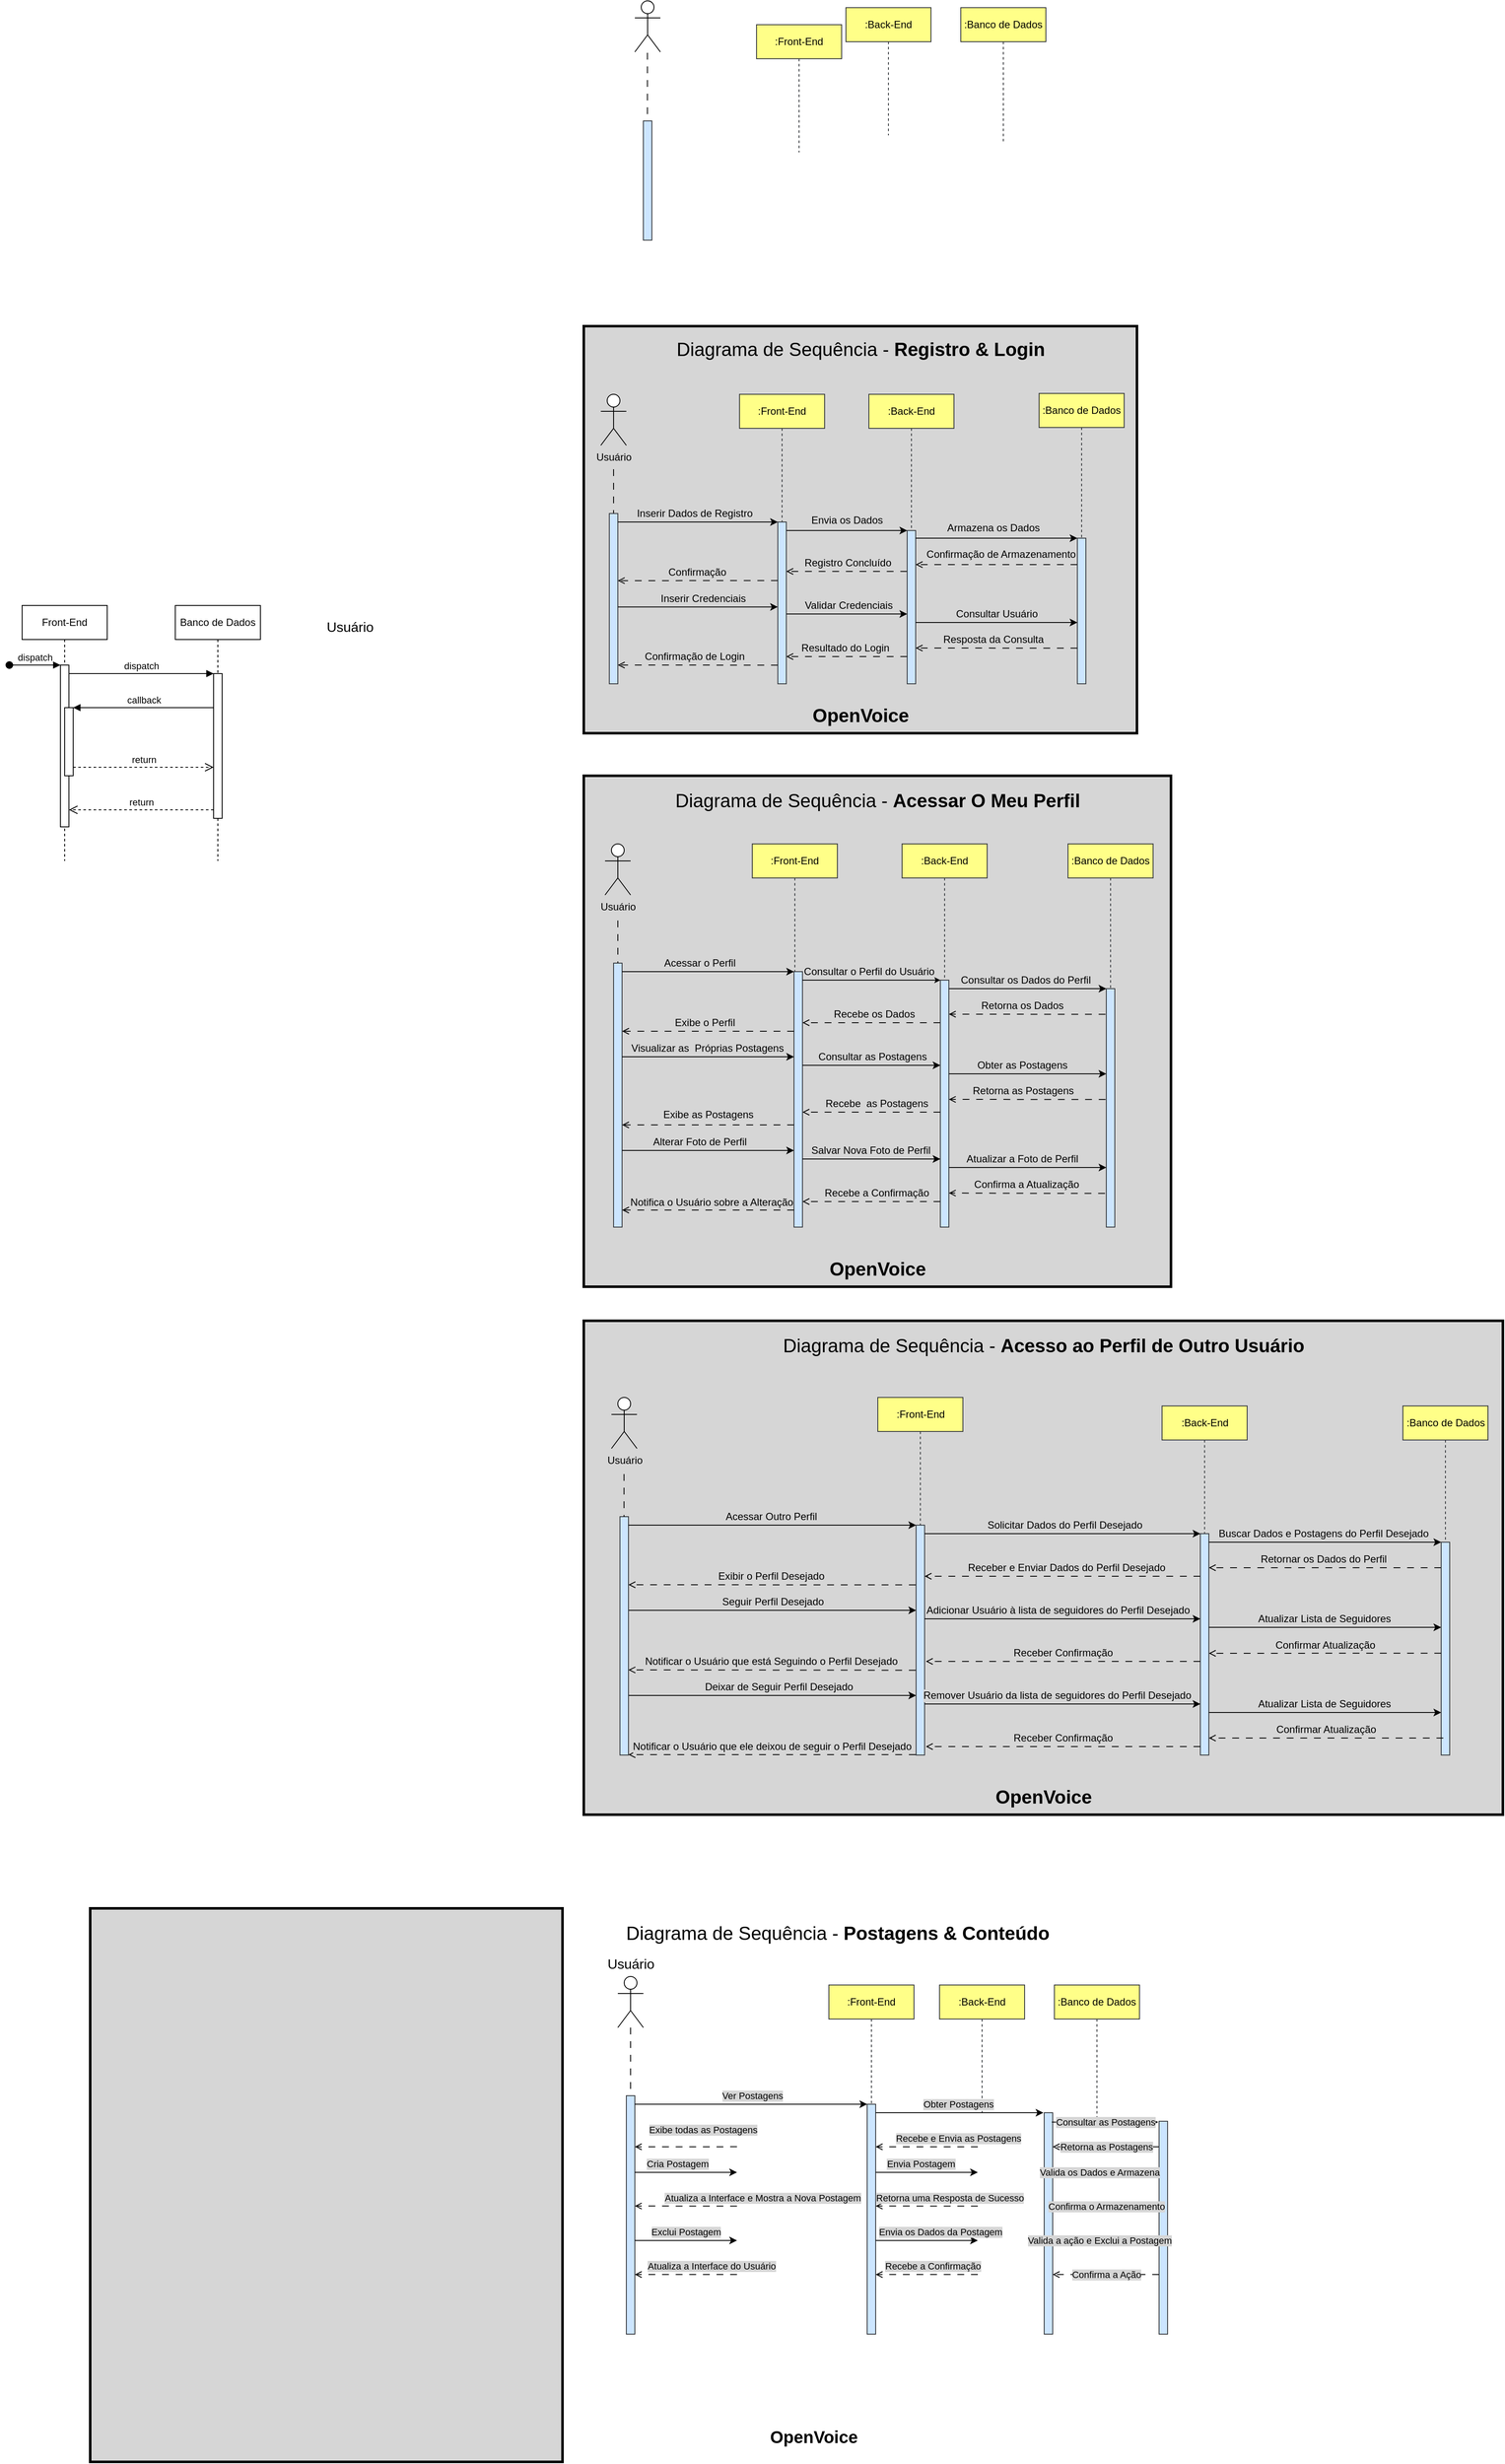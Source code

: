 <mxfile version="24.8.6">
  <diagram name="Page-1" id="2YBvvXClWsGukQMizWep">
    <mxGraphModel dx="699" dy="1476" grid="1" gridSize="10" guides="1" tooltips="1" connect="1" arrows="1" fold="1" page="1" pageScale="1" pageWidth="850" pageHeight="1100" math="0" shadow="0">
      <root>
        <mxCell id="0" />
        <mxCell id="1" parent="0" />
        <mxCell id="aM9ryv3xv72pqoxQDRHE-1" value="Front-End" style="shape=umlLifeline;perimeter=lifelinePerimeter;whiteSpace=wrap;html=1;container=0;dropTarget=0;collapsible=0;recursiveResize=0;outlineConnect=0;portConstraint=eastwest;newEdgeStyle={&quot;edgeStyle&quot;:&quot;elbowEdgeStyle&quot;,&quot;elbow&quot;:&quot;vertical&quot;,&quot;curved&quot;:0,&quot;rounded&quot;:0};" parent="1" vertex="1">
          <mxGeometry x="40" y="40" width="100" height="300" as="geometry" />
        </mxCell>
        <mxCell id="aM9ryv3xv72pqoxQDRHE-2" value="" style="html=1;points=[];perimeter=orthogonalPerimeter;outlineConnect=0;targetShapes=umlLifeline;portConstraint=eastwest;newEdgeStyle={&quot;edgeStyle&quot;:&quot;elbowEdgeStyle&quot;,&quot;elbow&quot;:&quot;vertical&quot;,&quot;curved&quot;:0,&quot;rounded&quot;:0};" parent="aM9ryv3xv72pqoxQDRHE-1" vertex="1">
          <mxGeometry x="45" y="70" width="10" height="190" as="geometry" />
        </mxCell>
        <mxCell id="aM9ryv3xv72pqoxQDRHE-3" value="dispatch" style="html=1;verticalAlign=bottom;startArrow=oval;endArrow=block;startSize=8;edgeStyle=elbowEdgeStyle;elbow=vertical;curved=0;rounded=0;" parent="aM9ryv3xv72pqoxQDRHE-1" target="aM9ryv3xv72pqoxQDRHE-2" edge="1">
          <mxGeometry relative="1" as="geometry">
            <mxPoint x="-15" y="70" as="sourcePoint" />
          </mxGeometry>
        </mxCell>
        <mxCell id="aM9ryv3xv72pqoxQDRHE-4" value="" style="html=1;points=[];perimeter=orthogonalPerimeter;outlineConnect=0;targetShapes=umlLifeline;portConstraint=eastwest;newEdgeStyle={&quot;edgeStyle&quot;:&quot;elbowEdgeStyle&quot;,&quot;elbow&quot;:&quot;vertical&quot;,&quot;curved&quot;:0,&quot;rounded&quot;:0};" parent="aM9ryv3xv72pqoxQDRHE-1" vertex="1">
          <mxGeometry x="50" y="120" width="10" height="80" as="geometry" />
        </mxCell>
        <mxCell id="aM9ryv3xv72pqoxQDRHE-5" value="Banco de Dados" style="shape=umlLifeline;perimeter=lifelinePerimeter;whiteSpace=wrap;html=1;container=0;dropTarget=0;collapsible=0;recursiveResize=0;outlineConnect=0;portConstraint=eastwest;newEdgeStyle={&quot;edgeStyle&quot;:&quot;elbowEdgeStyle&quot;,&quot;elbow&quot;:&quot;vertical&quot;,&quot;curved&quot;:0,&quot;rounded&quot;:0};" parent="1" vertex="1">
          <mxGeometry x="220" y="40" width="100" height="300" as="geometry" />
        </mxCell>
        <mxCell id="aM9ryv3xv72pqoxQDRHE-6" value="" style="html=1;points=[];perimeter=orthogonalPerimeter;outlineConnect=0;targetShapes=umlLifeline;portConstraint=eastwest;newEdgeStyle={&quot;edgeStyle&quot;:&quot;elbowEdgeStyle&quot;,&quot;elbow&quot;:&quot;vertical&quot;,&quot;curved&quot;:0,&quot;rounded&quot;:0};" parent="aM9ryv3xv72pqoxQDRHE-5" vertex="1">
          <mxGeometry x="45" y="80" width="10" height="170" as="geometry" />
        </mxCell>
        <mxCell id="aM9ryv3xv72pqoxQDRHE-7" value="dispatch" style="html=1;verticalAlign=bottom;endArrow=block;edgeStyle=elbowEdgeStyle;elbow=vertical;curved=0;rounded=0;" parent="1" source="aM9ryv3xv72pqoxQDRHE-2" target="aM9ryv3xv72pqoxQDRHE-6" edge="1">
          <mxGeometry relative="1" as="geometry">
            <mxPoint x="195" y="130" as="sourcePoint" />
            <Array as="points">
              <mxPoint x="180" y="120" />
            </Array>
          </mxGeometry>
        </mxCell>
        <mxCell id="aM9ryv3xv72pqoxQDRHE-8" value="return" style="html=1;verticalAlign=bottom;endArrow=open;dashed=1;endSize=8;edgeStyle=elbowEdgeStyle;elbow=vertical;curved=0;rounded=0;" parent="1" source="aM9ryv3xv72pqoxQDRHE-6" target="aM9ryv3xv72pqoxQDRHE-2" edge="1">
          <mxGeometry relative="1" as="geometry">
            <mxPoint x="195" y="205" as="targetPoint" />
            <Array as="points">
              <mxPoint x="190" y="280" />
            </Array>
          </mxGeometry>
        </mxCell>
        <mxCell id="aM9ryv3xv72pqoxQDRHE-9" value="callback" style="html=1;verticalAlign=bottom;endArrow=block;edgeStyle=elbowEdgeStyle;elbow=vertical;curved=0;rounded=0;" parent="1" source="aM9ryv3xv72pqoxQDRHE-6" target="aM9ryv3xv72pqoxQDRHE-4" edge="1">
          <mxGeometry relative="1" as="geometry">
            <mxPoint x="175" y="160" as="sourcePoint" />
            <Array as="points">
              <mxPoint x="190" y="160" />
            </Array>
          </mxGeometry>
        </mxCell>
        <mxCell id="aM9ryv3xv72pqoxQDRHE-10" value="return" style="html=1;verticalAlign=bottom;endArrow=open;dashed=1;endSize=8;edgeStyle=elbowEdgeStyle;elbow=vertical;curved=0;rounded=0;" parent="1" source="aM9ryv3xv72pqoxQDRHE-4" target="aM9ryv3xv72pqoxQDRHE-6" edge="1">
          <mxGeometry relative="1" as="geometry">
            <mxPoint x="175" y="235" as="targetPoint" />
            <Array as="points">
              <mxPoint x="180" y="230" />
            </Array>
          </mxGeometry>
        </mxCell>
        <mxCell id="yEwb-wUfJ6K_Wa4CBT-_-1" value="" style="shape=umlActor;verticalLabelPosition=bottom;verticalAlign=top;html=1;outlineConnect=0;" parent="1" vertex="1">
          <mxGeometry x="760" y="-670" width="30" height="60" as="geometry" />
        </mxCell>
        <mxCell id="yEwb-wUfJ6K_Wa4CBT-_-2" value="" style="html=1;points=[];perimeter=orthogonalPerimeter;outlineConnect=0;targetShapes=umlLifeline;portConstraint=eastwest;newEdgeStyle={&quot;edgeStyle&quot;:&quot;elbowEdgeStyle&quot;,&quot;elbow&quot;:&quot;vertical&quot;,&quot;curved&quot;:0,&quot;rounded&quot;:0};fillColor=#cce5ff;strokeColor=#36393d;" parent="1" vertex="1">
          <mxGeometry x="770" y="-529" width="10" height="140" as="geometry" />
        </mxCell>
        <mxCell id="yEwb-wUfJ6K_Wa4CBT-_-3" value=":Front-End" style="shape=umlLifeline;perimeter=lifelinePerimeter;whiteSpace=wrap;html=1;container=0;dropTarget=0;collapsible=0;recursiveResize=0;outlineConnect=0;portConstraint=eastwest;newEdgeStyle={&quot;edgeStyle&quot;:&quot;elbowEdgeStyle&quot;,&quot;elbow&quot;:&quot;vertical&quot;,&quot;curved&quot;:0,&quot;rounded&quot;:0};movable=1;resizable=1;rotatable=1;deletable=1;editable=1;locked=0;connectable=1;fillColor=#ffff88;strokeColor=#36393d;" parent="1" vertex="1">
          <mxGeometry x="903" y="-642" width="100" height="150" as="geometry" />
        </mxCell>
        <mxCell id="yEwb-wUfJ6K_Wa4CBT-_-4" value=":Banco de Dados" style="shape=umlLifeline;perimeter=lifelinePerimeter;whiteSpace=wrap;html=1;container=0;dropTarget=0;collapsible=0;recursiveResize=0;outlineConnect=0;portConstraint=eastwest;newEdgeStyle={&quot;edgeStyle&quot;:&quot;elbowEdgeStyle&quot;,&quot;elbow&quot;:&quot;vertical&quot;,&quot;curved&quot;:0,&quot;rounded&quot;:0};movable=1;resizable=1;rotatable=1;deletable=1;editable=1;locked=0;connectable=1;fillColor=#ffff88;strokeColor=#36393d;" parent="1" vertex="1">
          <mxGeometry x="1143" y="-662" width="100" height="160" as="geometry" />
        </mxCell>
        <mxCell id="yEwb-wUfJ6K_Wa4CBT-_-5" value=":Back-End" style="shape=umlLifeline;perimeter=lifelinePerimeter;whiteSpace=wrap;html=1;container=0;dropTarget=0;collapsible=0;recursiveResize=0;outlineConnect=0;portConstraint=eastwest;newEdgeStyle={&quot;edgeStyle&quot;:&quot;elbowEdgeStyle&quot;,&quot;elbow&quot;:&quot;vertical&quot;,&quot;curved&quot;:0,&quot;rounded&quot;:0};movable=1;resizable=1;rotatable=1;deletable=1;editable=1;locked=0;connectable=1;fillColor=#ffff88;strokeColor=#36393d;" parent="1" vertex="1">
          <mxGeometry x="1008" y="-662" width="100" height="150" as="geometry" />
        </mxCell>
        <mxCell id="yEwb-wUfJ6K_Wa4CBT-_-6" value="&lt;font style=&quot;font-size: 16px;&quot;&gt;Usuário&lt;/font&gt;" style="text;html=1;align=center;verticalAlign=middle;resizable=0;points=[];autosize=1;strokeColor=none;fillColor=none;" parent="1" vertex="1">
          <mxGeometry x="385" y="50" width="80" height="30" as="geometry" />
        </mxCell>
        <mxCell id="yEwb-wUfJ6K_Wa4CBT-_-8" style="edgeStyle=orthogonalEdgeStyle;rounded=0;orthogonalLoop=1;jettySize=auto;html=1;dashed=1;dashPattern=8 8;endArrow=none;endFill=0;" parent="1" edge="1">
          <mxGeometry relative="1" as="geometry">
            <mxPoint x="774.79" y="-529" as="targetPoint" />
            <mxPoint x="774.79" y="-609" as="sourcePoint" />
          </mxGeometry>
        </mxCell>
        <mxCell id="dKMNJ_XkyidfndqTgt69-44" value="" style="rounded=0;whiteSpace=wrap;html=1;font-weight:bold;strokeWidth=3;perimeterSpacing=0;fillColor=#D6D6D6;fillStyle=solid;container=0;" parent="1" vertex="1">
          <mxGeometry x="120" y="1570" width="555" height="650" as="geometry" />
        </mxCell>
        <mxCell id="dKMNJ_XkyidfndqTgt69-45" style="edgeStyle=orthogonalEdgeStyle;rounded=0;orthogonalLoop=1;jettySize=auto;html=1;dashed=1;dashPattern=8 8;endArrow=none;endFill=0;" parent="1" source="dKMNJ_XkyidfndqTgt69-46" edge="1">
          <mxGeometry relative="1" as="geometry">
            <mxPoint x="755" y="1790" as="targetPoint" />
          </mxGeometry>
        </mxCell>
        <mxCell id="dKMNJ_XkyidfndqTgt69-46" value="" style="shape=umlActor;verticalLabelPosition=bottom;verticalAlign=top;html=1;outlineConnect=0;container=0;" parent="1" vertex="1">
          <mxGeometry x="740" y="1650" width="30" height="60" as="geometry" />
        </mxCell>
        <mxCell id="dKMNJ_XkyidfndqTgt69-47" value=":Front-End" style="shape=umlLifeline;perimeter=lifelinePerimeter;whiteSpace=wrap;html=1;container=0;dropTarget=0;collapsible=0;recursiveResize=0;outlineConnect=0;portConstraint=eastwest;newEdgeStyle={&quot;edgeStyle&quot;:&quot;elbowEdgeStyle&quot;,&quot;elbow&quot;:&quot;vertical&quot;,&quot;curved&quot;:0,&quot;rounded&quot;:0};movable=1;resizable=1;rotatable=1;deletable=1;editable=1;locked=0;connectable=1;fillColor=#ffff88;strokeColor=#36393d;" parent="1" vertex="1">
          <mxGeometry x="988" y="1660" width="100" height="150" as="geometry" />
        </mxCell>
        <mxCell id="dKMNJ_XkyidfndqTgt69-48" value=":Banco de Dados" style="shape=umlLifeline;perimeter=lifelinePerimeter;whiteSpace=wrap;html=1;container=0;dropTarget=0;collapsible=0;recursiveResize=0;outlineConnect=0;portConstraint=eastwest;newEdgeStyle={&quot;edgeStyle&quot;:&quot;elbowEdgeStyle&quot;,&quot;elbow&quot;:&quot;vertical&quot;,&quot;curved&quot;:0,&quot;rounded&quot;:0};movable=1;resizable=1;rotatable=1;deletable=1;editable=1;locked=0;connectable=1;fillColor=#ffff88;strokeColor=#36393d;" parent="1" vertex="1">
          <mxGeometry x="1253" y="1660" width="100" height="160" as="geometry" />
        </mxCell>
        <mxCell id="dKMNJ_XkyidfndqTgt69-49" value=":Back-End" style="shape=umlLifeline;perimeter=lifelinePerimeter;whiteSpace=wrap;html=1;container=0;dropTarget=0;collapsible=0;recursiveResize=0;outlineConnect=0;portConstraint=eastwest;newEdgeStyle={&quot;edgeStyle&quot;:&quot;elbowEdgeStyle&quot;,&quot;elbow&quot;:&quot;vertical&quot;,&quot;curved&quot;:0,&quot;rounded&quot;:0};movable=1;resizable=1;rotatable=1;deletable=1;editable=1;locked=0;connectable=1;fillColor=#ffff88;strokeColor=#36393d;" parent="1" vertex="1">
          <mxGeometry x="1118" y="1660" width="100" height="150" as="geometry" />
        </mxCell>
        <mxCell id="dKMNJ_XkyidfndqTgt69-50" value="" style="html=1;points=[];perimeter=orthogonalPerimeter;outlineConnect=0;targetShapes=umlLifeline;portConstraint=eastwest;newEdgeStyle={&quot;edgeStyle&quot;:&quot;elbowEdgeStyle&quot;,&quot;elbow&quot;:&quot;vertical&quot;,&quot;curved&quot;:0,&quot;rounded&quot;:0};fillColor=#cce5ff;strokeColor=#36393d;container=0;" parent="1" vertex="1">
          <mxGeometry x="750" y="1790" width="10" height="280" as="geometry" />
        </mxCell>
        <mxCell id="dKMNJ_XkyidfndqTgt69-51" value="" style="html=1;points=[];perimeter=orthogonalPerimeter;outlineConnect=0;targetShapes=umlLifeline;portConstraint=eastwest;newEdgeStyle={&quot;edgeStyle&quot;:&quot;elbowEdgeStyle&quot;,&quot;elbow&quot;:&quot;vertical&quot;,&quot;curved&quot;:0,&quot;rounded&quot;:0};fillColor=#cce5ff;strokeColor=#36393d;container=0;" parent="1" vertex="1">
          <mxGeometry x="1033" y="1800" width="10" height="270" as="geometry" />
        </mxCell>
        <mxCell id="dKMNJ_XkyidfndqTgt69-52" value="" style="endArrow=classic;html=1;rounded=0;" parent="1" target="dKMNJ_XkyidfndqTgt69-51" edge="1">
          <mxGeometry width="50" height="50" relative="1" as="geometry">
            <mxPoint x="760" y="1800" as="sourcePoint" />
            <mxPoint x="880" y="1810" as="targetPoint" />
            <Array as="points">
              <mxPoint x="820" y="1800" />
            </Array>
          </mxGeometry>
        </mxCell>
        <mxCell id="dKMNJ_XkyidfndqTgt69-53" value="Ver Postagens" style="edgeLabel;html=1;align=center;verticalAlign=middle;resizable=0;points=[];labelBackgroundColor=#d6d6d6;container=0;" parent="dKMNJ_XkyidfndqTgt69-52" vertex="1" connectable="0">
          <mxGeometry x="-0.121" relative="1" as="geometry">
            <mxPoint x="18" y="-10" as="offset" />
          </mxGeometry>
        </mxCell>
        <mxCell id="dKMNJ_XkyidfndqTgt69-54" value="Recebe e Envia as Postagens" style="edgeStyle=elbowEdgeStyle;rounded=0;orthogonalLoop=1;jettySize=auto;html=1;elbow=vertical;curved=0;dashed=1;dashPattern=8 8;endArrow=open;endFill=0;labelBackgroundColor=#d6d6d6;" parent="1" edge="1">
          <mxGeometry x="-0.616" y="-10" relative="1" as="geometry">
            <mxPoint x="1163" y="1849.996" as="sourcePoint" />
            <mxPoint x="1043" y="1849.996" as="targetPoint" />
            <mxPoint as="offset" />
          </mxGeometry>
        </mxCell>
        <mxCell id="dKMNJ_XkyidfndqTgt69-55" value="" style="html=1;points=[];perimeter=orthogonalPerimeter;outlineConnect=0;targetShapes=umlLifeline;portConstraint=eastwest;newEdgeStyle={&quot;edgeStyle&quot;:&quot;elbowEdgeStyle&quot;,&quot;elbow&quot;:&quot;vertical&quot;,&quot;curved&quot;:0,&quot;rounded&quot;:0};fillColor=#cce5ff;strokeColor=#36393d;container=0;" parent="1" vertex="1">
          <mxGeometry x="1241" y="1810" width="10" height="260" as="geometry" />
        </mxCell>
        <mxCell id="dKMNJ_XkyidfndqTgt69-56" value="Obter Postagens" style="endArrow=classic;html=1;rounded=0;labelBackgroundColor=#d6d6d6;" parent="1" edge="1">
          <mxGeometry x="-0.015" y="10" width="50" height="50" relative="1" as="geometry">
            <mxPoint x="1043" y="1810" as="sourcePoint" />
            <mxPoint x="1240" y="1810" as="targetPoint" />
            <Array as="points">
              <mxPoint x="1103" y="1810" />
            </Array>
            <mxPoint as="offset" />
          </mxGeometry>
        </mxCell>
        <mxCell id="dKMNJ_XkyidfndqTgt69-57" value="Retorna as Postagens" style="edgeStyle=elbowEdgeStyle;rounded=0;orthogonalLoop=1;jettySize=auto;html=1;elbow=vertical;curved=0;dashed=1;dashPattern=8 8;endArrow=open;endFill=0;labelBackgroundColor=#d6d6d6;" parent="1" edge="1">
          <mxGeometry relative="1" as="geometry">
            <mxPoint x="1251" y="1849.997" as="targetPoint" />
            <mxPoint x="1376" y="1849.997" as="sourcePoint" />
          </mxGeometry>
        </mxCell>
        <mxCell id="dKMNJ_XkyidfndqTgt69-58" value="" style="html=1;points=[];perimeter=orthogonalPerimeter;outlineConnect=0;targetShapes=umlLifeline;portConstraint=eastwest;newEdgeStyle={&quot;edgeStyle&quot;:&quot;elbowEdgeStyle&quot;,&quot;elbow&quot;:&quot;vertical&quot;,&quot;curved&quot;:0,&quot;rounded&quot;:0};fillColor=#cce5ff;strokeColor=#36393d;container=0;" parent="1" vertex="1">
          <mxGeometry x="1376" y="1820" width="10" height="250" as="geometry" />
        </mxCell>
        <mxCell id="dKMNJ_XkyidfndqTgt69-59" value="Consultar as Postagens" style="endArrow=classic;html=1;rounded=0;labelBackgroundColor=#d6d6d6;" parent="1" edge="1">
          <mxGeometry width="50" height="50" relative="1" as="geometry">
            <mxPoint x="1250" y="1821" as="sourcePoint" />
            <mxPoint x="1375" y="1821" as="targetPoint" />
            <Array as="points" />
          </mxGeometry>
        </mxCell>
        <mxCell id="dKMNJ_XkyidfndqTgt69-60" value="Exibe todas as Postagens" style="edgeStyle=elbowEdgeStyle;rounded=0;orthogonalLoop=1;jettySize=auto;html=1;elbow=vertical;curved=0;dashed=1;dashPattern=8 8;endArrow=open;endFill=0;labelBackgroundColor=#d6d6d6;" parent="1" edge="1">
          <mxGeometry x="-0.333" y="-20" relative="1" as="geometry">
            <mxPoint x="880" y="1849.93" as="sourcePoint" />
            <mxPoint x="760" y="1849.93" as="targetPoint" />
            <mxPoint as="offset" />
          </mxGeometry>
        </mxCell>
        <mxCell id="dKMNJ_XkyidfndqTgt69-61" value="" style="endArrow=classic;html=1;rounded=0;" parent="1" edge="1">
          <mxGeometry width="50" height="50" relative="1" as="geometry">
            <mxPoint x="760" y="1880" as="sourcePoint" />
            <mxPoint x="880" y="1880" as="targetPoint" />
            <Array as="points">
              <mxPoint x="820" y="1880" />
            </Array>
          </mxGeometry>
        </mxCell>
        <mxCell id="dKMNJ_XkyidfndqTgt69-62" value="Cria Postagem" style="edgeLabel;html=1;align=center;verticalAlign=middle;resizable=0;points=[];labelBackgroundColor=#d6d6d6;container=0;" parent="dKMNJ_XkyidfndqTgt69-61" vertex="1" connectable="0">
          <mxGeometry x="-0.121" relative="1" as="geometry">
            <mxPoint x="-3" y="-10" as="offset" />
          </mxGeometry>
        </mxCell>
        <mxCell id="dKMNJ_XkyidfndqTgt69-63" value="" style="endArrow=classic;html=1;rounded=0;" parent="1" edge="1">
          <mxGeometry width="50" height="50" relative="1" as="geometry">
            <mxPoint x="1043" y="1880" as="sourcePoint" />
            <mxPoint x="1163" y="1880" as="targetPoint" />
            <Array as="points">
              <mxPoint x="1103" y="1880" />
            </Array>
          </mxGeometry>
        </mxCell>
        <mxCell id="dKMNJ_XkyidfndqTgt69-64" value="Envia Postagem" style="edgeLabel;html=1;align=center;verticalAlign=middle;resizable=0;points=[];labelBackgroundColor=#d6d6d6;container=0;" parent="dKMNJ_XkyidfndqTgt69-63" vertex="1" connectable="0">
          <mxGeometry x="-0.121" relative="1" as="geometry">
            <mxPoint y="-10" as="offset" />
          </mxGeometry>
        </mxCell>
        <mxCell id="dKMNJ_XkyidfndqTgt69-65" value="" style="endArrow=classic;html=1;rounded=0;" parent="1" edge="1">
          <mxGeometry width="50" height="50" relative="1" as="geometry">
            <mxPoint x="1251" y="1880" as="sourcePoint" />
            <mxPoint x="1376" y="1880.0" as="targetPoint" />
            <Array as="points">
              <mxPoint x="1311" y="1880" />
            </Array>
          </mxGeometry>
        </mxCell>
        <mxCell id="dKMNJ_XkyidfndqTgt69-66" value="Valida os Dados e Armazena" style="edgeLabel;html=1;align=center;verticalAlign=middle;resizable=0;points=[];labelBackgroundColor=#d6d6d6;container=0;" parent="dKMNJ_XkyidfndqTgt69-65" vertex="1" connectable="0">
          <mxGeometry x="-0.121" relative="1" as="geometry">
            <mxPoint as="offset" />
          </mxGeometry>
        </mxCell>
        <mxCell id="dKMNJ_XkyidfndqTgt69-67" value="Confirma o Armazenamento" style="edgeStyle=elbowEdgeStyle;rounded=0;orthogonalLoop=1;jettySize=auto;html=1;elbow=vertical;curved=0;dashed=1;dashPattern=8 8;endArrow=open;endFill=0;labelBackgroundColor=#d6d6d6;" parent="1" edge="1">
          <mxGeometry relative="1" as="geometry">
            <mxPoint x="1251" y="1919.657" as="targetPoint" />
            <mxPoint x="1376" y="1919.657" as="sourcePoint" />
          </mxGeometry>
        </mxCell>
        <mxCell id="dKMNJ_XkyidfndqTgt69-68" value="Retorna uma Resposta de Sucesso" style="edgeStyle=elbowEdgeStyle;rounded=0;orthogonalLoop=1;jettySize=auto;html=1;elbow=vertical;curved=0;dashed=1;dashPattern=8 8;endArrow=open;endFill=0;labelBackgroundColor=#d6d6d6;" parent="1" edge="1">
          <mxGeometry x="-0.448" y="-10" relative="1" as="geometry">
            <mxPoint x="1163" y="1919.656" as="sourcePoint" />
            <mxPoint x="1043" y="1919.656" as="targetPoint" />
            <mxPoint as="offset" />
          </mxGeometry>
        </mxCell>
        <mxCell id="dKMNJ_XkyidfndqTgt69-69" value="Atualiza a Interface e Mostra a Nova Postagem" style="edgeStyle=elbowEdgeStyle;rounded=0;orthogonalLoop=1;jettySize=auto;html=1;elbow=vertical;curved=0;dashed=1;dashPattern=8 8;endArrow=open;endFill=0;labelBackgroundColor=#d6d6d6;" parent="1" edge="1">
          <mxGeometry x="-1" y="32" relative="1" as="geometry">
            <mxPoint x="880" y="1919.66" as="sourcePoint" />
            <mxPoint x="760" y="1919.66" as="targetPoint" />
            <mxPoint x="30" y="-42" as="offset" />
          </mxGeometry>
        </mxCell>
        <mxCell id="dKMNJ_XkyidfndqTgt69-70" value="&lt;font style=&quot;font-size: 22px;&quot;&gt;Diagrama de Sequência - &lt;b&gt;Postagens &amp;amp; Conteúdo&lt;br&gt;&lt;/b&gt;&lt;/font&gt;" style="text;html=1;align=center;verticalAlign=middle;resizable=0;points=[];autosize=1;strokeColor=none;fillColor=none;container=0;" parent="1" vertex="1">
          <mxGeometry x="737.5" y="1580" width="520" height="40" as="geometry" />
        </mxCell>
        <mxCell id="dKMNJ_XkyidfndqTgt69-71" value="&lt;font style=&quot;font-size: 20px;&quot;&gt;&lt;b&gt;OpenVoice&lt;/b&gt;&lt;/font&gt;" style="text;html=1;align=center;verticalAlign=middle;resizable=0;points=[];autosize=1;strokeColor=none;fillColor=none;container=0;" parent="1" vertex="1">
          <mxGeometry x="905" y="2170" width="130" height="40" as="geometry" />
        </mxCell>
        <mxCell id="dKMNJ_XkyidfndqTgt69-72" value="&lt;font style=&quot;font-size: 16px;&quot;&gt;Usuário&lt;/font&gt;" style="text;html=1;align=center;verticalAlign=middle;resizable=0;points=[];autosize=1;strokeColor=none;fillColor=none;container=0;" parent="1" vertex="1">
          <mxGeometry x="715" y="1620" width="80" height="30" as="geometry" />
        </mxCell>
        <mxCell id="dKMNJ_XkyidfndqTgt69-73" value="" style="endArrow=classic;html=1;rounded=0;" parent="1" edge="1">
          <mxGeometry width="50" height="50" relative="1" as="geometry">
            <mxPoint x="760" y="1960" as="sourcePoint" />
            <mxPoint x="880" y="1960" as="targetPoint" />
            <Array as="points">
              <mxPoint x="820" y="1960" />
            </Array>
          </mxGeometry>
        </mxCell>
        <mxCell id="dKMNJ_XkyidfndqTgt69-74" value="Exclui Postagem" style="edgeLabel;html=1;align=center;verticalAlign=middle;resizable=0;points=[];labelBackgroundColor=#d6d6d6;container=0;" parent="dKMNJ_XkyidfndqTgt69-73" vertex="1" connectable="0">
          <mxGeometry x="-0.121" relative="1" as="geometry">
            <mxPoint x="7" y="-10" as="offset" />
          </mxGeometry>
        </mxCell>
        <mxCell id="dKMNJ_XkyidfndqTgt69-75" value="" style="endArrow=classic;html=1;rounded=0;" parent="1" edge="1">
          <mxGeometry width="50" height="50" relative="1" as="geometry">
            <mxPoint x="1043" y="1960" as="sourcePoint" />
            <mxPoint x="1163" y="1960" as="targetPoint" />
            <Array as="points">
              <mxPoint x="1103" y="1960" />
            </Array>
          </mxGeometry>
        </mxCell>
        <mxCell id="dKMNJ_XkyidfndqTgt69-76" value="Envia os Dados da Postagem" style="edgeLabel;html=1;align=center;verticalAlign=middle;resizable=0;points=[];labelBackgroundColor=#d6d6d6;container=0;" parent="dKMNJ_XkyidfndqTgt69-75" vertex="1" connectable="0">
          <mxGeometry x="-0.121" relative="1" as="geometry">
            <mxPoint x="23" y="-10" as="offset" />
          </mxGeometry>
        </mxCell>
        <mxCell id="dKMNJ_XkyidfndqTgt69-77" value="" style="endArrow=classic;html=1;rounded=0;" parent="1" edge="1">
          <mxGeometry width="50" height="50" relative="1" as="geometry">
            <mxPoint x="1251" y="1960" as="sourcePoint" />
            <mxPoint x="1376" y="1960.0" as="targetPoint" />
            <Array as="points">
              <mxPoint x="1311" y="1960" />
            </Array>
          </mxGeometry>
        </mxCell>
        <mxCell id="dKMNJ_XkyidfndqTgt69-78" value="Valida a ação e Exclui a Postagem" style="edgeLabel;html=1;align=center;verticalAlign=middle;resizable=0;points=[];labelBackgroundColor=#d6d6d6;container=0;" parent="dKMNJ_XkyidfndqTgt69-77" vertex="1" connectable="0">
          <mxGeometry x="-0.121" relative="1" as="geometry">
            <mxPoint as="offset" />
          </mxGeometry>
        </mxCell>
        <mxCell id="dKMNJ_XkyidfndqTgt69-79" value="Confirma a Ação" style="edgeStyle=elbowEdgeStyle;rounded=0;orthogonalLoop=1;jettySize=auto;html=1;elbow=vertical;curved=0;dashed=1;dashPattern=8 8;endArrow=open;endFill=0;labelBackgroundColor=#d6d6d6;" parent="1" edge="1">
          <mxGeometry relative="1" as="geometry">
            <mxPoint x="1251" y="1999.997" as="targetPoint" />
            <mxPoint x="1376" y="1999.997" as="sourcePoint" />
          </mxGeometry>
        </mxCell>
        <mxCell id="dKMNJ_XkyidfndqTgt69-80" value="Recebe a Confirmação" style="edgeStyle=elbowEdgeStyle;rounded=0;orthogonalLoop=1;jettySize=auto;html=1;elbow=vertical;curved=0;dashed=1;dashPattern=8 8;endArrow=open;endFill=0;labelBackgroundColor=#d6d6d6;" parent="1" edge="1">
          <mxGeometry x="-0.116" y="-10" relative="1" as="geometry">
            <mxPoint x="1163" y="1999.996" as="sourcePoint" />
            <mxPoint x="1043" y="1999.996" as="targetPoint" />
            <mxPoint as="offset" />
          </mxGeometry>
        </mxCell>
        <mxCell id="dKMNJ_XkyidfndqTgt69-81" value="Atualiza a Interface do Usuário" style="edgeStyle=elbowEdgeStyle;rounded=0;orthogonalLoop=1;jettySize=auto;html=1;elbow=vertical;curved=0;dashed=1;dashPattern=8 8;endArrow=open;endFill=0;labelBackgroundColor=#d6d6d6;" parent="1" edge="1">
          <mxGeometry x="-0.498" y="-10" relative="1" as="geometry">
            <mxPoint x="880" y="2000" as="sourcePoint" />
            <mxPoint x="760" y="2000" as="targetPoint" />
            <mxPoint as="offset" />
          </mxGeometry>
        </mxCell>
        <mxCell id="EOQvJ4Ds7TzpVQwHPv2Y-3" value="" style="group" vertex="1" connectable="0" parent="1">
          <mxGeometry x="700" y="-288" width="650" height="478" as="geometry" />
        </mxCell>
        <mxCell id="fzol35xkr2vELgRFicSL-21" value="" style="rounded=0;whiteSpace=wrap;html=1;font-weight:bold;strokeWidth=3;perimeterSpacing=0;fillColor=#D6D6D6;fillStyle=solid;" parent="EOQvJ4Ds7TzpVQwHPv2Y-3" vertex="1">
          <mxGeometry width="650" height="478" as="geometry" />
        </mxCell>
        <mxCell id="R4FIYe3XORB85bZwwy5E-1" style="edgeStyle=orthogonalEdgeStyle;rounded=0;orthogonalLoop=1;jettySize=auto;html=1;dashed=1;dashPattern=8 8;endArrow=none;endFill=0;" parent="EOQvJ4Ds7TzpVQwHPv2Y-3" edge="1">
          <mxGeometry relative="1" as="geometry">
            <mxPoint x="35" y="220" as="targetPoint" />
            <mxPoint x="35" y="168" as="sourcePoint" />
          </mxGeometry>
        </mxCell>
        <mxCell id="BhHK1dxfvUc9JHQRBDV9-6" value=":Front-End" style="shape=umlLifeline;perimeter=lifelinePerimeter;whiteSpace=wrap;html=1;container=0;dropTarget=0;collapsible=0;recursiveResize=0;outlineConnect=0;portConstraint=eastwest;newEdgeStyle={&quot;edgeStyle&quot;:&quot;elbowEdgeStyle&quot;,&quot;elbow&quot;:&quot;vertical&quot;,&quot;curved&quot;:0,&quot;rounded&quot;:0};movable=1;resizable=1;rotatable=1;deletable=1;editable=1;locked=0;connectable=1;fillColor=#ffff88;strokeColor=#36393d;" parent="EOQvJ4Ds7TzpVQwHPv2Y-3" vertex="1">
          <mxGeometry x="183" y="80" width="100" height="150" as="geometry" />
        </mxCell>
        <mxCell id="BhHK1dxfvUc9JHQRBDV9-10" value=":Banco de Dados" style="shape=umlLifeline;perimeter=lifelinePerimeter;whiteSpace=wrap;html=1;container=0;dropTarget=0;collapsible=0;recursiveResize=0;outlineConnect=0;portConstraint=eastwest;newEdgeStyle={&quot;edgeStyle&quot;:&quot;elbowEdgeStyle&quot;,&quot;elbow&quot;:&quot;vertical&quot;,&quot;curved&quot;:0,&quot;rounded&quot;:0};movable=1;resizable=1;rotatable=1;deletable=1;editable=1;locked=0;connectable=1;fillColor=#ffff88;strokeColor=#36393d;" parent="EOQvJ4Ds7TzpVQwHPv2Y-3" vertex="1">
          <mxGeometry x="535" y="79" width="100" height="170" as="geometry" />
        </mxCell>
        <mxCell id="BhHK1dxfvUc9JHQRBDV9-11" value=":Back-End" style="shape=umlLifeline;perimeter=lifelinePerimeter;whiteSpace=wrap;html=1;container=0;dropTarget=0;collapsible=0;recursiveResize=0;outlineConnect=0;portConstraint=eastwest;newEdgeStyle={&quot;edgeStyle&quot;:&quot;elbowEdgeStyle&quot;,&quot;elbow&quot;:&quot;vertical&quot;,&quot;curved&quot;:0,&quot;rounded&quot;:0};movable=1;resizable=1;rotatable=1;deletable=1;editable=1;locked=0;connectable=1;fillColor=#ffff88;strokeColor=#36393d;" parent="EOQvJ4Ds7TzpVQwHPv2Y-3" vertex="1">
          <mxGeometry x="335" y="80" width="100" height="160" as="geometry" />
        </mxCell>
        <mxCell id="BhHK1dxfvUc9JHQRBDV9-16" value="" style="html=1;points=[];perimeter=orthogonalPerimeter;outlineConnect=0;targetShapes=umlLifeline;portConstraint=eastwest;newEdgeStyle={&quot;edgeStyle&quot;:&quot;elbowEdgeStyle&quot;,&quot;elbow&quot;:&quot;vertical&quot;,&quot;curved&quot;:0,&quot;rounded&quot;:0};fillColor=#cce5ff;strokeColor=#36393d;" parent="EOQvJ4Ds7TzpVQwHPv2Y-3" vertex="1">
          <mxGeometry x="30" y="220" width="10" height="200" as="geometry" />
        </mxCell>
        <mxCell id="R4FIYe3XORB85bZwwy5E-3" value="" style="html=1;points=[];perimeter=orthogonalPerimeter;outlineConnect=0;targetShapes=umlLifeline;portConstraint=eastwest;newEdgeStyle={&quot;edgeStyle&quot;:&quot;elbowEdgeStyle&quot;,&quot;elbow&quot;:&quot;vertical&quot;,&quot;curved&quot;:0,&quot;rounded&quot;:0};fillColor=#cce5ff;strokeColor=#36393d;" parent="EOQvJ4Ds7TzpVQwHPv2Y-3" vertex="1">
          <mxGeometry x="228" y="230" width="10" height="190" as="geometry" />
        </mxCell>
        <mxCell id="R4FIYe3XORB85bZwwy5E-6" value="" style="endArrow=classic;html=1;rounded=0;" parent="EOQvJ4Ds7TzpVQwHPv2Y-3" target="R4FIYe3XORB85bZwwy5E-3" edge="1">
          <mxGeometry width="50" height="50" relative="1" as="geometry">
            <mxPoint x="40" y="230" as="sourcePoint" />
            <mxPoint x="160" y="240" as="targetPoint" />
            <Array as="points">
              <mxPoint x="100" y="230" />
            </Array>
          </mxGeometry>
        </mxCell>
        <mxCell id="R4FIYe3XORB85bZwwy5E-7" value="&lt;div style=&quot;font-size: 12px;&quot;&gt;&lt;font style=&quot;font-size: 12px;&quot;&gt;Inserir Dados de Registro&lt;br&gt;&lt;/font&gt;&lt;/div&gt;" style="edgeLabel;html=1;align=center;verticalAlign=middle;resizable=0;points=[];labelBackgroundColor=#d6d6d6;" parent="R4FIYe3XORB85bZwwy5E-6" vertex="1" connectable="0">
          <mxGeometry x="-0.121" relative="1" as="geometry">
            <mxPoint x="7" y="-10" as="offset" />
          </mxGeometry>
        </mxCell>
        <mxCell id="fzol35xkr2vELgRFicSL-5" value="&lt;div style=&quot;font-size: 12px;&quot;&gt;&lt;font style=&quot;font-size: 12px;&quot;&gt;Registro Concluído&lt;br&gt;&lt;/font&gt;&lt;/div&gt;" style="edgeStyle=elbowEdgeStyle;rounded=0;orthogonalLoop=1;jettySize=auto;html=1;elbow=vertical;curved=0;dashed=1;dashPattern=8 8;endArrow=open;endFill=0;labelBackgroundColor=#d6d6d6;exitX=0;exitY=0.317;exitDx=0;exitDy=0;exitPerimeter=0;" parent="EOQvJ4Ds7TzpVQwHPv2Y-3" edge="1">
          <mxGeometry x="-0.014" y="-10" relative="1" as="geometry">
            <mxPoint x="380" y="288.046" as="sourcePoint" />
            <mxPoint x="238" y="287.999" as="targetPoint" />
            <mxPoint as="offset" />
          </mxGeometry>
        </mxCell>
        <mxCell id="R4FIYe3XORB85bZwwy5E-8" value="" style="html=1;points=[];perimeter=orthogonalPerimeter;outlineConnect=0;targetShapes=umlLifeline;portConstraint=eastwest;newEdgeStyle={&quot;edgeStyle&quot;:&quot;elbowEdgeStyle&quot;,&quot;elbow&quot;:&quot;vertical&quot;,&quot;curved&quot;:0,&quot;rounded&quot;:0};fillColor=#cce5ff;strokeColor=#36393d;" parent="EOQvJ4Ds7TzpVQwHPv2Y-3" vertex="1">
          <mxGeometry x="380" y="240" width="10" height="180" as="geometry" />
        </mxCell>
        <mxCell id="R4FIYe3XORB85bZwwy5E-9" value="&lt;font style=&quot;font-size: 12px;&quot;&gt;Envia os Dados&lt;/font&gt;" style="endArrow=classic;html=1;rounded=0;labelBackgroundColor=#d6d6d6;" parent="EOQvJ4Ds7TzpVQwHPv2Y-3" edge="1" target="R4FIYe3XORB85bZwwy5E-8">
          <mxGeometry y="12" width="50" height="50" relative="1" as="geometry">
            <mxPoint x="238" y="240" as="sourcePoint" />
            <mxPoint x="358" y="240" as="targetPoint" />
            <Array as="points">
              <mxPoint x="298" y="240" />
            </Array>
            <mxPoint as="offset" />
          </mxGeometry>
        </mxCell>
        <mxCell id="R4FIYe3XORB85bZwwy5E-16" value="&lt;div style=&quot;font-size: 12px;&quot;&gt;&lt;font style=&quot;font-size: 12px;&quot;&gt;Confirmação de Armazenamento&lt;br&gt;&lt;/font&gt;&lt;/div&gt;" style="edgeStyle=elbowEdgeStyle;rounded=0;orthogonalLoop=1;jettySize=auto;html=1;elbow=vertical;curved=0;dashed=1;dashPattern=8 8;endArrow=open;endFill=0;labelBackgroundColor=#d6d6d6;" parent="EOQvJ4Ds7TzpVQwHPv2Y-3" edge="1" source="R4FIYe3XORB85bZwwy5E-11">
          <mxGeometry x="-0.053" y="-12" relative="1" as="geometry">
            <mxPoint x="390" y="279.997" as="targetPoint" />
            <mxPoint x="515" y="279.997" as="sourcePoint" />
            <mxPoint as="offset" />
          </mxGeometry>
        </mxCell>
        <mxCell id="R4FIYe3XORB85bZwwy5E-11" value="" style="html=1;points=[];perimeter=orthogonalPerimeter;outlineConnect=0;targetShapes=umlLifeline;portConstraint=eastwest;newEdgeStyle={&quot;edgeStyle&quot;:&quot;elbowEdgeStyle&quot;,&quot;elbow&quot;:&quot;vertical&quot;,&quot;curved&quot;:0,&quot;rounded&quot;:0};fillColor=#cce5ff;strokeColor=#36393d;" parent="EOQvJ4Ds7TzpVQwHPv2Y-3" vertex="1">
          <mxGeometry x="580" y="249" width="10" height="171" as="geometry" />
        </mxCell>
        <mxCell id="R4FIYe3XORB85bZwwy5E-12" value="&lt;font style=&quot;font-size: 12px;&quot;&gt;Armazena os Dados&lt;/font&gt;" style="endArrow=classic;html=1;rounded=0;labelBackgroundColor=#d6d6d6;" parent="EOQvJ4Ds7TzpVQwHPv2Y-3" edge="1" source="R4FIYe3XORB85bZwwy5E-8">
          <mxGeometry x="-0.04" y="12" width="50" height="50" relative="1" as="geometry">
            <mxPoint x="455" y="249" as="sourcePoint" />
            <mxPoint x="580" y="249.0" as="targetPoint" />
            <Array as="points">
              <mxPoint x="510.5" y="249" />
            </Array>
            <mxPoint as="offset" />
          </mxGeometry>
        </mxCell>
        <mxCell id="fzol35xkr2vELgRFicSL-6" value="&lt;font style=&quot;font-size: 12px;&quot;&gt;Confirmação&lt;/font&gt;" style="edgeStyle=elbowEdgeStyle;rounded=0;orthogonalLoop=1;jettySize=auto;html=1;elbow=horizontal;curved=0;dashed=1;dashPattern=8 8;endArrow=open;endFill=0;labelBackgroundColor=#d6d6d6;" parent="EOQvJ4Ds7TzpVQwHPv2Y-3" edge="1">
          <mxGeometry x="0.011" y="-10" relative="1" as="geometry">
            <mxPoint x="228" y="298.8" as="sourcePoint" />
            <mxPoint x="40" y="298.87" as="targetPoint" />
            <mxPoint as="offset" />
            <Array as="points">
              <mxPoint x="130" y="298.87" />
            </Array>
          </mxGeometry>
        </mxCell>
        <mxCell id="fzol35xkr2vELgRFicSL-8" value="" style="endArrow=classic;html=1;rounded=0;" parent="EOQvJ4Ds7TzpVQwHPv2Y-3" edge="1">
          <mxGeometry width="50" height="50" relative="1" as="geometry">
            <mxPoint x="40" y="329.73" as="sourcePoint" />
            <mxPoint x="228" y="329.73" as="targetPoint" />
            <Array as="points">
              <mxPoint x="100" y="329.73" />
            </Array>
          </mxGeometry>
        </mxCell>
        <mxCell id="fzol35xkr2vELgRFicSL-9" value="&lt;div style=&quot;font-size: 12px;&quot;&gt;&lt;font style=&quot;font-size: 12px;&quot;&gt;Inserir Credenciais&lt;br&gt;&lt;/font&gt;&lt;/div&gt;" style="edgeLabel;html=1;align=center;verticalAlign=middle;resizable=0;points=[];labelBackgroundColor=#d6d6d6;" parent="fzol35xkr2vELgRFicSL-8" vertex="1" connectable="0">
          <mxGeometry x="-0.121" relative="1" as="geometry">
            <mxPoint x="17" y="-10" as="offset" />
          </mxGeometry>
        </mxCell>
        <mxCell id="fzol35xkr2vELgRFicSL-10" value="" style="endArrow=classic;html=1;rounded=0;" parent="EOQvJ4Ds7TzpVQwHPv2Y-3" edge="1">
          <mxGeometry width="50" height="50" relative="1" as="geometry">
            <mxPoint x="238" y="338" as="sourcePoint" />
            <mxPoint x="380" y="338" as="targetPoint" />
            <Array as="points">
              <mxPoint x="298" y="338" />
            </Array>
          </mxGeometry>
        </mxCell>
        <mxCell id="fzol35xkr2vELgRFicSL-11" value="&lt;div style=&quot;font-size: 12px;&quot;&gt;&lt;font style=&quot;font-size: 12px;&quot;&gt;Validar Credenciais&lt;br&gt;&lt;/font&gt;&lt;/div&gt;" style="edgeLabel;html=1;align=center;verticalAlign=middle;resizable=0;points=[];labelBackgroundColor=#d6d6d6;" parent="fzol35xkr2vELgRFicSL-10" vertex="1" connectable="0">
          <mxGeometry x="-0.121" relative="1" as="geometry">
            <mxPoint x="10" y="-10" as="offset" />
          </mxGeometry>
        </mxCell>
        <mxCell id="fzol35xkr2vELgRFicSL-12" value="" style="endArrow=classic;html=1;rounded=0;" parent="EOQvJ4Ds7TzpVQwHPv2Y-3" edge="1">
          <mxGeometry width="50" height="50" relative="1" as="geometry">
            <mxPoint x="390" y="348" as="sourcePoint" />
            <mxPoint x="580" y="348" as="targetPoint" />
            <Array as="points">
              <mxPoint x="450" y="348" />
            </Array>
          </mxGeometry>
        </mxCell>
        <mxCell id="fzol35xkr2vELgRFicSL-13" value="&lt;div style=&quot;font-size: 12px;&quot;&gt;&lt;font style=&quot;font-size: 12px;&quot;&gt;Consultar Usuário&lt;br&gt;&lt;/font&gt;&lt;/div&gt;" style="edgeLabel;html=1;align=center;verticalAlign=middle;resizable=0;points=[];labelBackgroundColor=#d6d6d6;" parent="fzol35xkr2vELgRFicSL-12" vertex="1" connectable="0">
          <mxGeometry x="-0.121" relative="1" as="geometry">
            <mxPoint x="11" y="-10" as="offset" />
          </mxGeometry>
        </mxCell>
        <mxCell id="fzol35xkr2vELgRFicSL-14" value="&lt;div style=&quot;font-size: 12px;&quot;&gt;&lt;font style=&quot;font-size: 12px;&quot;&gt;Resposta da Consulta&lt;br&gt;&lt;/font&gt;&lt;/div&gt;" style="edgeStyle=elbowEdgeStyle;rounded=0;orthogonalLoop=1;jettySize=auto;html=1;elbow=vertical;curved=0;dashed=1;dashPattern=8 8;endArrow=open;endFill=0;labelBackgroundColor=#d6d6d6;exitX=0;exitY=0.689;exitDx=0;exitDy=0;exitPerimeter=0;" parent="EOQvJ4Ds7TzpVQwHPv2Y-3" edge="1">
          <mxGeometry x="0.04" y="-10" relative="1" as="geometry">
            <mxPoint x="390" y="378.017" as="targetPoint" />
            <mxPoint x="580" y="378.141" as="sourcePoint" />
            <mxPoint as="offset" />
          </mxGeometry>
        </mxCell>
        <mxCell id="fzol35xkr2vELgRFicSL-15" value="&lt;div style=&quot;font-size: 12px;&quot;&gt;&lt;font style=&quot;font-size: 12px;&quot;&gt;Resultado do Login&lt;br&gt;&lt;/font&gt;&lt;/div&gt;" style="edgeStyle=elbowEdgeStyle;rounded=0;orthogonalLoop=1;jettySize=auto;html=1;elbow=vertical;curved=0;dashed=1;dashPattern=8 8;endArrow=open;endFill=0;labelBackgroundColor=#d6d6d6;" parent="EOQvJ4Ds7TzpVQwHPv2Y-3" edge="1">
          <mxGeometry x="0.031" y="-10" relative="1" as="geometry">
            <mxPoint x="380" y="388" as="sourcePoint" />
            <mxPoint x="238" y="388" as="targetPoint" />
            <mxPoint as="offset" />
            <Array as="points">
              <mxPoint x="310" y="388" />
            </Array>
          </mxGeometry>
        </mxCell>
        <mxCell id="fzol35xkr2vELgRFicSL-17" value="&lt;div style=&quot;font-size: 12px;&quot;&gt;&lt;font style=&quot;font-size: 12px;&quot;&gt;Confirmação de Login&lt;br&gt;&lt;/font&gt;&lt;/div&gt;" style="edgeStyle=elbowEdgeStyle;rounded=0;orthogonalLoop=1;jettySize=auto;html=1;elbow=vertical;curved=0;dashed=1;dashPattern=8 8;endArrow=open;endFill=0;labelBackgroundColor=#d6d6d6;" parent="EOQvJ4Ds7TzpVQwHPv2Y-3" edge="1">
          <mxGeometry x="0.043" y="-10" relative="1" as="geometry">
            <mxPoint x="228" y="398.104" as="sourcePoint" />
            <mxPoint x="40" y="398.02" as="targetPoint" />
            <mxPoint as="offset" />
          </mxGeometry>
        </mxCell>
        <mxCell id="fzol35xkr2vELgRFicSL-20" value="&lt;font style=&quot;font-size: 22px;&quot;&gt;Diagrama de Sequência - &lt;b&gt;Registro &amp;amp; Login&lt;br&gt;&lt;/b&gt;&lt;/font&gt;" style="text;html=1;align=center;verticalAlign=middle;resizable=0;points=[];autosize=1;strokeColor=none;fillColor=none;" parent="EOQvJ4Ds7TzpVQwHPv2Y-3" vertex="1">
          <mxGeometry x="95" y="8" width="460" height="40" as="geometry" />
        </mxCell>
        <mxCell id="fzol35xkr2vELgRFicSL-22" value="&lt;font size=&quot;1&quot;&gt;&lt;b style=&quot;font-size: 22px;&quot;&gt;OpenVoice&lt;/b&gt;&lt;/font&gt;" style="text;html=1;align=center;verticalAlign=middle;resizable=0;points=[];autosize=1;strokeColor=none;fillColor=none;" parent="EOQvJ4Ds7TzpVQwHPv2Y-3" vertex="1">
          <mxGeometry x="255" y="438" width="140" height="40" as="geometry" />
        </mxCell>
        <mxCell id="BhHK1dxfvUc9JHQRBDV9-2" value="Usuário" style="shape=umlActor;verticalLabelPosition=bottom;verticalAlign=top;html=1;outlineConnect=0;" parent="EOQvJ4Ds7TzpVQwHPv2Y-3" vertex="1">
          <mxGeometry x="20" y="80" width="30" height="60" as="geometry" />
        </mxCell>
        <mxCell id="EOQvJ4Ds7TzpVQwHPv2Y-7" value="" style="group" vertex="1" connectable="0" parent="1">
          <mxGeometry x="700" y="240" width="690" height="600" as="geometry" />
        </mxCell>
        <mxCell id="yEwb-wUfJ6K_Wa4CBT-_-12" value="" style="rounded=0;whiteSpace=wrap;html=1;font-weight:bold;strokeWidth=3;perimeterSpacing=0;fillColor=#D6D6D6;fillStyle=solid;container=0;" parent="EOQvJ4Ds7TzpVQwHPv2Y-7" vertex="1">
          <mxGeometry width="690" height="600" as="geometry" />
        </mxCell>
        <mxCell id="yEwb-wUfJ6K_Wa4CBT-_-13" style="edgeStyle=orthogonalEdgeStyle;rounded=0;orthogonalLoop=1;jettySize=auto;html=1;dashed=1;dashPattern=8 8;endArrow=none;endFill=0;" parent="EOQvJ4Ds7TzpVQwHPv2Y-7" edge="1">
          <mxGeometry relative="1" as="geometry">
            <mxPoint x="40" y="220" as="targetPoint" />
            <mxPoint x="40" y="170" as="sourcePoint" />
          </mxGeometry>
        </mxCell>
        <mxCell id="yEwb-wUfJ6K_Wa4CBT-_-14" value="Usuário" style="shape=umlActor;verticalLabelPosition=bottom;verticalAlign=top;html=1;outlineConnect=0;container=0;" parent="EOQvJ4Ds7TzpVQwHPv2Y-7" vertex="1">
          <mxGeometry x="25" y="80" width="30" height="60" as="geometry" />
        </mxCell>
        <mxCell id="yEwb-wUfJ6K_Wa4CBT-_-15" value=":Front-End" style="shape=umlLifeline;perimeter=lifelinePerimeter;whiteSpace=wrap;html=1;container=0;dropTarget=0;collapsible=0;recursiveResize=0;outlineConnect=0;portConstraint=eastwest;newEdgeStyle={&quot;edgeStyle&quot;:&quot;elbowEdgeStyle&quot;,&quot;elbow&quot;:&quot;vertical&quot;,&quot;curved&quot;:0,&quot;rounded&quot;:0};movable=1;resizable=1;rotatable=1;deletable=1;editable=1;locked=0;connectable=1;fillColor=#ffff88;strokeColor=#36393d;" parent="EOQvJ4Ds7TzpVQwHPv2Y-7" vertex="1">
          <mxGeometry x="198" y="80" width="100" height="150" as="geometry" />
        </mxCell>
        <mxCell id="yEwb-wUfJ6K_Wa4CBT-_-16" value=":Banco de Dados" style="shape=umlLifeline;perimeter=lifelinePerimeter;whiteSpace=wrap;html=1;container=0;dropTarget=0;collapsible=0;recursiveResize=0;outlineConnect=0;portConstraint=eastwest;newEdgeStyle={&quot;edgeStyle&quot;:&quot;elbowEdgeStyle&quot;,&quot;elbow&quot;:&quot;vertical&quot;,&quot;curved&quot;:0,&quot;rounded&quot;:0};movable=1;resizable=1;rotatable=1;deletable=1;editable=1;locked=0;connectable=1;fillColor=#ffff88;strokeColor=#36393d;" parent="EOQvJ4Ds7TzpVQwHPv2Y-7" vertex="1">
          <mxGeometry x="569" y="80" width="100" height="180" as="geometry" />
        </mxCell>
        <mxCell id="yEwb-wUfJ6K_Wa4CBT-_-17" value=":Back-End" style="shape=umlLifeline;perimeter=lifelinePerimeter;whiteSpace=wrap;html=1;container=0;dropTarget=0;collapsible=0;recursiveResize=0;outlineConnect=0;portConstraint=eastwest;newEdgeStyle={&quot;edgeStyle&quot;:&quot;elbowEdgeStyle&quot;,&quot;elbow&quot;:&quot;vertical&quot;,&quot;curved&quot;:0,&quot;rounded&quot;:0};movable=1;resizable=1;rotatable=1;deletable=1;editable=1;locked=0;connectable=1;fillColor=#ffff88;strokeColor=#36393d;" parent="EOQvJ4Ds7TzpVQwHPv2Y-7" vertex="1">
          <mxGeometry x="374" y="80" width="100" height="160" as="geometry" />
        </mxCell>
        <mxCell id="yEwb-wUfJ6K_Wa4CBT-_-18" value="" style="html=1;points=[];perimeter=orthogonalPerimeter;outlineConnect=0;targetShapes=umlLifeline;portConstraint=eastwest;newEdgeStyle={&quot;edgeStyle&quot;:&quot;elbowEdgeStyle&quot;,&quot;elbow&quot;:&quot;vertical&quot;,&quot;curved&quot;:0,&quot;rounded&quot;:0};fillColor=#cce5ff;strokeColor=#36393d;container=0;" parent="EOQvJ4Ds7TzpVQwHPv2Y-7" vertex="1">
          <mxGeometry x="35" y="220" width="10" height="310" as="geometry" />
        </mxCell>
        <mxCell id="yEwb-wUfJ6K_Wa4CBT-_-19" value="" style="html=1;points=[];perimeter=orthogonalPerimeter;outlineConnect=0;targetShapes=umlLifeline;portConstraint=eastwest;newEdgeStyle={&quot;edgeStyle&quot;:&quot;elbowEdgeStyle&quot;,&quot;elbow&quot;:&quot;vertical&quot;,&quot;curved&quot;:0,&quot;rounded&quot;:0};fillColor=#cce5ff;strokeColor=#36393d;container=0;" parent="EOQvJ4Ds7TzpVQwHPv2Y-7" vertex="1">
          <mxGeometry x="247" y="230" width="10" height="300" as="geometry" />
        </mxCell>
        <mxCell id="yEwb-wUfJ6K_Wa4CBT-_-20" value="" style="endArrow=classic;html=1;rounded=0;" parent="EOQvJ4Ds7TzpVQwHPv2Y-7" target="yEwb-wUfJ6K_Wa4CBT-_-19" edge="1">
          <mxGeometry width="50" height="50" relative="1" as="geometry">
            <mxPoint x="45" y="230" as="sourcePoint" />
            <mxPoint x="165" y="240" as="targetPoint" />
            <Array as="points">
              <mxPoint x="105" y="230" />
            </Array>
          </mxGeometry>
        </mxCell>
        <mxCell id="yEwb-wUfJ6K_Wa4CBT-_-21" value="&lt;font style=&quot;font-size: 12px;&quot;&gt;Acessar o Perfil&lt;/font&gt;" style="edgeLabel;html=1;align=center;verticalAlign=middle;resizable=0;points=[];labelBackgroundColor=#d6d6d6;container=0;" parent="yEwb-wUfJ6K_Wa4CBT-_-20" vertex="1" connectable="0">
          <mxGeometry x="-0.121" relative="1" as="geometry">
            <mxPoint x="2" y="-10" as="offset" />
          </mxGeometry>
        </mxCell>
        <mxCell id="yEwb-wUfJ6K_Wa4CBT-_-22" value="&lt;font style=&quot;font-size: 12px;&quot;&gt;Recebe os Dados&lt;/font&gt;" style="edgeStyle=elbowEdgeStyle;rounded=0;orthogonalLoop=1;jettySize=auto;html=1;elbow=vertical;curved=0;dashed=1;dashPattern=8 8;endArrow=open;endFill=0;labelBackgroundColor=#d6d6d6;" parent="EOQvJ4Ds7TzpVQwHPv2Y-7" edge="1" target="yEwb-wUfJ6K_Wa4CBT-_-19">
          <mxGeometry x="-0.028" y="-10" relative="1" as="geometry">
            <mxPoint x="419" y="290.005" as="sourcePoint" />
            <mxPoint x="260" y="290" as="targetPoint" />
            <mxPoint as="offset" />
          </mxGeometry>
        </mxCell>
        <mxCell id="yEwb-wUfJ6K_Wa4CBT-_-23" value="" style="html=1;points=[];perimeter=orthogonalPerimeter;outlineConnect=0;targetShapes=umlLifeline;portConstraint=eastwest;newEdgeStyle={&quot;edgeStyle&quot;:&quot;elbowEdgeStyle&quot;,&quot;elbow&quot;:&quot;vertical&quot;,&quot;curved&quot;:0,&quot;rounded&quot;:0};fillColor=#cce5ff;strokeColor=#36393d;container=0;" parent="EOQvJ4Ds7TzpVQwHPv2Y-7" vertex="1">
          <mxGeometry x="419" y="240" width="10" height="290" as="geometry" />
        </mxCell>
        <mxCell id="yEwb-wUfJ6K_Wa4CBT-_-24" value="&lt;font style=&quot;font-size: 12px;&quot;&gt;Consultar o Perfil do Usuário&lt;/font&gt;" style="endArrow=classic;html=1;rounded=0;labelBackgroundColor=#d6d6d6;endFill=1;endSize=4;" parent="EOQvJ4Ds7TzpVQwHPv2Y-7" edge="1" source="yEwb-wUfJ6K_Wa4CBT-_-19">
          <mxGeometry x="-0.035" y="10" width="50" height="50" relative="1" as="geometry">
            <mxPoint x="260" y="240" as="sourcePoint" />
            <mxPoint x="419" y="240" as="targetPoint" />
            <Array as="points">
              <mxPoint x="305" y="240" />
              <mxPoint x="359" y="240" />
            </Array>
            <mxPoint as="offset" />
          </mxGeometry>
        </mxCell>
        <mxCell id="yEwb-wUfJ6K_Wa4CBT-_-25" value="&lt;font style=&quot;font-size: 12px;&quot;&gt;Retorna os Dados&lt;/font&gt;" style="edgeStyle=elbowEdgeStyle;rounded=0;orthogonalLoop=1;jettySize=auto;html=1;elbow=vertical;curved=0;dashed=1;dashPattern=8 8;endArrow=open;endFill=0;labelBackgroundColor=#d6d6d6;" parent="EOQvJ4Ds7TzpVQwHPv2Y-7" edge="1">
          <mxGeometry x="0.065" y="-10" relative="1" as="geometry">
            <mxPoint x="429" y="280.037" as="targetPoint" />
            <mxPoint x="613" y="280.127" as="sourcePoint" />
            <mxPoint as="offset" />
          </mxGeometry>
        </mxCell>
        <mxCell id="yEwb-wUfJ6K_Wa4CBT-_-26" value="" style="html=1;points=[];perimeter=orthogonalPerimeter;outlineConnect=0;targetShapes=umlLifeline;portConstraint=eastwest;newEdgeStyle={&quot;edgeStyle&quot;:&quot;elbowEdgeStyle&quot;,&quot;elbow&quot;:&quot;vertical&quot;,&quot;curved&quot;:0,&quot;rounded&quot;:0};fillColor=#cce5ff;strokeColor=#36393d;container=0;" parent="EOQvJ4Ds7TzpVQwHPv2Y-7" vertex="1">
          <mxGeometry x="614" y="250" width="10" height="280" as="geometry" />
        </mxCell>
        <mxCell id="yEwb-wUfJ6K_Wa4CBT-_-27" value="&lt;font style=&quot;font-size: 12px;&quot;&gt;Consultar os Dados do Perfil&lt;/font&gt;" style="endArrow=classic;html=1;rounded=0;labelBackgroundColor=#d6d6d6;" parent="EOQvJ4Ds7TzpVQwHPv2Y-7" edge="1" target="yEwb-wUfJ6K_Wa4CBT-_-26">
          <mxGeometry x="-0.027" y="10" width="50" height="50" relative="1" as="geometry">
            <mxPoint x="429" y="250" as="sourcePoint" />
            <mxPoint x="554" y="250.0" as="targetPoint" />
            <Array as="points">
              <mxPoint x="484.5" y="250" />
            </Array>
            <mxPoint as="offset" />
          </mxGeometry>
        </mxCell>
        <mxCell id="yEwb-wUfJ6K_Wa4CBT-_-28" value="&lt;font style=&quot;font-size: 12px;&quot;&gt;Exibe o Perfil&lt;/font&gt;" style="edgeStyle=elbowEdgeStyle;rounded=0;orthogonalLoop=1;jettySize=auto;html=1;elbow=vertical;curved=0;dashed=1;dashPattern=8 8;endArrow=open;endFill=0;labelBackgroundColor=#d6d6d6;" parent="EOQvJ4Ds7TzpVQwHPv2Y-7" edge="1" source="yEwb-wUfJ6K_Wa4CBT-_-19">
          <mxGeometry x="0.038" y="-10" relative="1" as="geometry">
            <mxPoint x="235" y="300.333" as="sourcePoint" />
            <mxPoint x="45" y="300.17" as="targetPoint" />
            <mxPoint as="offset" />
          </mxGeometry>
        </mxCell>
        <mxCell id="yEwb-wUfJ6K_Wa4CBT-_-29" value="" style="endArrow=classic;html=1;rounded=0;" parent="EOQvJ4Ds7TzpVQwHPv2Y-7" edge="1" target="yEwb-wUfJ6K_Wa4CBT-_-19">
          <mxGeometry width="50" height="50" relative="1" as="geometry">
            <mxPoint x="45" y="330" as="sourcePoint" />
            <mxPoint x="243" y="330" as="targetPoint" />
            <Array as="points">
              <mxPoint x="105" y="330" />
            </Array>
          </mxGeometry>
        </mxCell>
        <mxCell id="yEwb-wUfJ6K_Wa4CBT-_-30" value="&lt;font style=&quot;font-size: 12px;&quot;&gt;Visualizar as&amp;nbsp; Próprias Postagens&lt;/font&gt;" style="edgeLabel;html=1;align=center;verticalAlign=middle;resizable=0;points=[];labelBackgroundColor=#d6d6d6;container=0;" parent="yEwb-wUfJ6K_Wa4CBT-_-29" vertex="1" connectable="0">
          <mxGeometry x="-0.121" relative="1" as="geometry">
            <mxPoint x="11" y="-10" as="offset" />
          </mxGeometry>
        </mxCell>
        <mxCell id="yEwb-wUfJ6K_Wa4CBT-_-31" value="" style="endArrow=classic;html=1;rounded=0;" parent="EOQvJ4Ds7TzpVQwHPv2Y-7" edge="1" source="yEwb-wUfJ6K_Wa4CBT-_-19">
          <mxGeometry width="50" height="50" relative="1" as="geometry">
            <mxPoint x="260" y="340" as="sourcePoint" />
            <mxPoint x="419" y="340" as="targetPoint" />
            <Array as="points">
              <mxPoint x="305" y="340" />
            </Array>
          </mxGeometry>
        </mxCell>
        <mxCell id="yEwb-wUfJ6K_Wa4CBT-_-32" value="&lt;font style=&quot;font-size: 12px;&quot;&gt;Consultar as Postagens&lt;/font&gt;" style="edgeLabel;html=1;align=center;verticalAlign=middle;resizable=0;points=[];labelBackgroundColor=#d6d6d6;container=0;" parent="yEwb-wUfJ6K_Wa4CBT-_-31" vertex="1" connectable="0">
          <mxGeometry x="-0.121" relative="1" as="geometry">
            <mxPoint x="11" y="-10" as="offset" />
          </mxGeometry>
        </mxCell>
        <mxCell id="yEwb-wUfJ6K_Wa4CBT-_-33" value="" style="endArrow=classic;html=1;rounded=0;" parent="EOQvJ4Ds7TzpVQwHPv2Y-7" edge="1">
          <mxGeometry width="50" height="50" relative="1" as="geometry">
            <mxPoint x="429" y="350.0" as="sourcePoint" />
            <mxPoint x="614" y="350.0" as="targetPoint" />
            <Array as="points">
              <mxPoint x="496" y="350" />
            </Array>
          </mxGeometry>
        </mxCell>
        <mxCell id="yEwb-wUfJ6K_Wa4CBT-_-34" value="&lt;font style=&quot;font-size: 12px;&quot;&gt;Obter as Postagens&lt;/font&gt;" style="edgeLabel;html=1;align=center;verticalAlign=middle;resizable=0;points=[];labelBackgroundColor=#d6d6d6;container=0;" parent="yEwb-wUfJ6K_Wa4CBT-_-33" vertex="1" connectable="0">
          <mxGeometry x="-0.121" relative="1" as="geometry">
            <mxPoint x="4" y="-10" as="offset" />
          </mxGeometry>
        </mxCell>
        <mxCell id="yEwb-wUfJ6K_Wa4CBT-_-35" value="&lt;font style=&quot;font-size: 12px;&quot;&gt;Retorna as Postagens&lt;/font&gt;" style="edgeStyle=elbowEdgeStyle;rounded=0;orthogonalLoop=1;jettySize=auto;html=1;elbow=vertical;curved=0;dashed=1;dashPattern=8 8;endArrow=open;endFill=0;labelBackgroundColor=#d6d6d6;entryX=1.087;entryY=0.615;entryDx=0;entryDy=0;entryPerimeter=0;" parent="EOQvJ4Ds7TzpVQwHPv2Y-7" edge="1">
          <mxGeometry x="0.056" y="-10" relative="1" as="geometry">
            <mxPoint x="429" y="380.09" as="targetPoint" />
            <mxPoint x="613.13" y="380.174" as="sourcePoint" />
            <mxPoint as="offset" />
          </mxGeometry>
        </mxCell>
        <mxCell id="yEwb-wUfJ6K_Wa4CBT-_-36" value="&lt;font style=&quot;font-size: 12px;&quot;&gt;Recebe&amp;nbsp; as Postagens&lt;/font&gt;" style="edgeStyle=elbowEdgeStyle;rounded=0;orthogonalLoop=1;jettySize=auto;html=1;elbow=vertical;curved=0;dashed=1;dashPattern=8 8;endArrow=open;endFill=0;labelBackgroundColor=#d6d6d6;" parent="EOQvJ4Ds7TzpVQwHPv2Y-7" edge="1" target="yEwb-wUfJ6K_Wa4CBT-_-19">
          <mxGeometry x="-0.065" y="-10" relative="1" as="geometry">
            <mxPoint x="419" y="394.996" as="sourcePoint" />
            <mxPoint x="260" y="395" as="targetPoint" />
            <mxPoint as="offset" />
          </mxGeometry>
        </mxCell>
        <mxCell id="yEwb-wUfJ6K_Wa4CBT-_-37" value="&lt;p style=&quot;line-height: 0%; font-size: 12px;&quot;&gt;Exibe as Postagens&lt;/p&gt;" style="edgeStyle=elbowEdgeStyle;rounded=0;orthogonalLoop=1;jettySize=auto;html=1;elbow=vertical;curved=0;dashed=1;dashPattern=8 8;endArrow=open;endFill=0;labelBackgroundColor=none;jumpSize=2;labelPosition=center;verticalLabelPosition=bottom;align=center;verticalAlign=top;" parent="EOQvJ4Ds7TzpVQwHPv2Y-7" edge="1" source="yEwb-wUfJ6K_Wa4CBT-_-19">
          <mxGeometry y="-31" relative="1" as="geometry">
            <mxPoint x="243" y="410.068" as="sourcePoint" />
            <mxPoint x="45" y="410.24" as="targetPoint" />
            <mxPoint as="offset" />
          </mxGeometry>
        </mxCell>
        <mxCell id="yEwb-wUfJ6K_Wa4CBT-_-38" value="&lt;font style=&quot;font-size: 22px;&quot;&gt;Diagrama de Sequência - &lt;b&gt;Acessar O Meu Perfil&lt;br&gt;&lt;/b&gt;&lt;/font&gt;" style="text;html=1;align=center;verticalAlign=middle;resizable=0;points=[];autosize=1;strokeColor=none;fillColor=none;container=0;" parent="EOQvJ4Ds7TzpVQwHPv2Y-7" vertex="1">
          <mxGeometry x="95" y="10" width="500" height="40" as="geometry" />
        </mxCell>
        <mxCell id="yEwb-wUfJ6K_Wa4CBT-_-39" value="&lt;font size=&quot;1&quot;&gt;&lt;b style=&quot;font-size: 22px;&quot;&gt;OpenVoice&lt;/b&gt;&lt;/font&gt;" style="text;html=1;align=center;verticalAlign=middle;resizable=0;points=[];autosize=1;strokeColor=none;fillColor=none;container=0;" parent="EOQvJ4Ds7TzpVQwHPv2Y-7" vertex="1">
          <mxGeometry x="275" y="560" width="140" height="40" as="geometry" />
        </mxCell>
        <mxCell id="yEwb-wUfJ6K_Wa4CBT-_-41" value="" style="endArrow=classic;html=1;rounded=0;" parent="EOQvJ4Ds7TzpVQwHPv2Y-7" edge="1" target="yEwb-wUfJ6K_Wa4CBT-_-19">
          <mxGeometry width="50" height="50" relative="1" as="geometry">
            <mxPoint x="45" y="440" as="sourcePoint" />
            <mxPoint x="243" y="440" as="targetPoint" />
            <Array as="points">
              <mxPoint x="105" y="440" />
              <mxPoint x="210" y="440" />
            </Array>
          </mxGeometry>
        </mxCell>
        <mxCell id="yEwb-wUfJ6K_Wa4CBT-_-42" value="&lt;font style=&quot;font-size: 12px;&quot;&gt;Alterar Foto de Perfil&lt;/font&gt;" style="edgeLabel;html=1;align=center;verticalAlign=middle;resizable=0;points=[];labelBackgroundColor=#d6d6d6;container=0;" parent="yEwb-wUfJ6K_Wa4CBT-_-41" vertex="1" connectable="0">
          <mxGeometry x="-0.121" relative="1" as="geometry">
            <mxPoint x="2" y="-10" as="offset" />
          </mxGeometry>
        </mxCell>
        <mxCell id="yEwb-wUfJ6K_Wa4CBT-_-43" value="" style="endArrow=classic;html=1;rounded=0;" parent="EOQvJ4Ds7TzpVQwHPv2Y-7" edge="1" source="yEwb-wUfJ6K_Wa4CBT-_-19">
          <mxGeometry width="50" height="50" relative="1" as="geometry">
            <mxPoint x="260" y="450" as="sourcePoint" />
            <mxPoint x="419" y="450" as="targetPoint" />
            <Array as="points">
              <mxPoint x="313" y="450" />
            </Array>
          </mxGeometry>
        </mxCell>
        <mxCell id="yEwb-wUfJ6K_Wa4CBT-_-44" value="&lt;font style=&quot;font-size: 12px;&quot;&gt;Salvar Nova Foto de Perfil&lt;/font&gt;" style="edgeLabel;html=1;align=center;verticalAlign=middle;resizable=0;points=[];labelBackgroundColor=#d6d6d6;container=0;" parent="yEwb-wUfJ6K_Wa4CBT-_-43" vertex="1" connectable="0">
          <mxGeometry x="-0.121" relative="1" as="geometry">
            <mxPoint x="9" y="-10" as="offset" />
          </mxGeometry>
        </mxCell>
        <mxCell id="yEwb-wUfJ6K_Wa4CBT-_-46" value="" style="endArrow=classic;html=1;rounded=0;" parent="EOQvJ4Ds7TzpVQwHPv2Y-7" edge="1">
          <mxGeometry width="50" height="50" relative="1" as="geometry">
            <mxPoint x="429" y="460" as="sourcePoint" />
            <mxPoint x="614" y="460" as="targetPoint" />
            <Array as="points">
              <mxPoint x="489" y="460" />
            </Array>
          </mxGeometry>
        </mxCell>
        <mxCell id="yEwb-wUfJ6K_Wa4CBT-_-47" value="&lt;font style=&quot;font-size: 12px;&quot;&gt;Atualizar a Foto de Perfil&lt;/font&gt;" style="edgeLabel;html=1;align=center;verticalAlign=middle;resizable=0;points=[];labelBackgroundColor=#d6d6d6;container=0;" parent="yEwb-wUfJ6K_Wa4CBT-_-46" vertex="1" connectable="0">
          <mxGeometry x="-0.121" relative="1" as="geometry">
            <mxPoint x="4" y="-10" as="offset" />
          </mxGeometry>
        </mxCell>
        <mxCell id="yEwb-wUfJ6K_Wa4CBT-_-48" value="&lt;font style=&quot;font-size: 12px;&quot;&gt;Confirma a Atualização&lt;/font&gt;" style="edgeStyle=elbowEdgeStyle;rounded=0;orthogonalLoop=1;jettySize=auto;html=1;elbow=horizontal;curved=0;dashed=1;dashPattern=8 8;endArrow=open;endFill=0;labelBackgroundColor=#d6d6d6;exitX=-0.054;exitY=0.807;exitDx=0;exitDy=0;exitPerimeter=0;entryX=0.594;entryY=0.769;entryDx=0;entryDy=0;entryPerimeter=0;" parent="EOQvJ4Ds7TzpVQwHPv2Y-7" edge="1">
          <mxGeometry x="0.009" y="-10" relative="1" as="geometry">
            <mxPoint x="428.998" y="490.0" as="targetPoint" />
            <mxPoint x="612.43" y="490.32" as="sourcePoint" />
            <mxPoint as="offset" />
          </mxGeometry>
        </mxCell>
        <mxCell id="yEwb-wUfJ6K_Wa4CBT-_-49" value="&lt;font style=&quot;font-size: 12px;&quot;&gt;Recebe a Confirmação&lt;/font&gt;" style="edgeStyle=elbowEdgeStyle;rounded=0;orthogonalLoop=1;jettySize=auto;html=1;elbow=vertical;curved=0;dashed=1;dashPattern=8 8;endArrow=open;endFill=0;labelBackgroundColor=#d6d6d6;" parent="EOQvJ4Ds7TzpVQwHPv2Y-7" edge="1" target="yEwb-wUfJ6K_Wa4CBT-_-19">
          <mxGeometry x="-0.067" y="-10" relative="1" as="geometry">
            <mxPoint x="419" y="500.003" as="sourcePoint" />
            <mxPoint x="253" y="500.003" as="targetPoint" />
            <mxPoint as="offset" />
          </mxGeometry>
        </mxCell>
        <mxCell id="yEwb-wUfJ6K_Wa4CBT-_-50" value="&lt;p style=&quot;line-height: 0%;&quot;&gt;&lt;font style=&quot;font-size: 12px;&quot;&gt;Notifica o Usuário sobre a Alteração&lt;/font&gt;&lt;/p&gt;" style="edgeStyle=elbowEdgeStyle;rounded=0;orthogonalLoop=1;jettySize=auto;html=1;elbow=vertical;curved=0;dashed=1;dashPattern=8 8;endArrow=open;endFill=0;labelBackgroundColor=none;" parent="EOQvJ4Ds7TzpVQwHPv2Y-7" edge="1" target="yEwb-wUfJ6K_Wa4CBT-_-18" source="yEwb-wUfJ6K_Wa4CBT-_-19">
          <mxGeometry x="-0.04" y="-10" relative="1" as="geometry">
            <mxPoint x="243" y="510" as="sourcePoint" />
            <mxPoint x="123" y="510" as="targetPoint" />
            <mxPoint as="offset" />
            <Array as="points">
              <mxPoint x="230" y="510" />
            </Array>
          </mxGeometry>
        </mxCell>
        <mxCell id="EOQvJ4Ds7TzpVQwHPv2Y-13" value="" style="group" vertex="1" connectable="0" parent="1">
          <mxGeometry x="700" y="880" width="1080" height="580" as="geometry" />
        </mxCell>
        <mxCell id="dKMNJ_XkyidfndqTgt69-4" value="" style="rounded=0;whiteSpace=wrap;html=1;font-weight:bold;strokeWidth=3;perimeterSpacing=0;fillColor=#D6D6D6;fillStyle=solid;container=0;" parent="EOQvJ4Ds7TzpVQwHPv2Y-13" vertex="1">
          <mxGeometry width="1080" height="580" as="geometry" />
        </mxCell>
        <mxCell id="dKMNJ_XkyidfndqTgt69-6" value="Usuário" style="shape=umlActor;verticalLabelPosition=bottom;verticalAlign=top;html=1;outlineConnect=0;container=0;" parent="EOQvJ4Ds7TzpVQwHPv2Y-13" vertex="1">
          <mxGeometry x="32.5" y="90" width="30" height="60" as="geometry" />
        </mxCell>
        <mxCell id="dKMNJ_XkyidfndqTgt69-7" value=":Front-End" style="shape=umlLifeline;perimeter=lifelinePerimeter;whiteSpace=wrap;html=1;container=0;dropTarget=0;collapsible=0;recursiveResize=0;outlineConnect=0;portConstraint=eastwest;newEdgeStyle={&quot;edgeStyle&quot;:&quot;elbowEdgeStyle&quot;,&quot;elbow&quot;:&quot;vertical&quot;,&quot;curved&quot;:0,&quot;rounded&quot;:0};movable=1;resizable=1;rotatable=1;deletable=1;editable=1;locked=0;connectable=1;fillColor=#ffff88;strokeColor=#36393d;" parent="EOQvJ4Ds7TzpVQwHPv2Y-13" vertex="1">
          <mxGeometry x="345.5" y="90" width="100" height="150" as="geometry" />
        </mxCell>
        <mxCell id="dKMNJ_XkyidfndqTgt69-8" value=":Banco de Dados" style="shape=umlLifeline;perimeter=lifelinePerimeter;whiteSpace=wrap;html=1;container=0;dropTarget=0;collapsible=0;recursiveResize=0;outlineConnect=0;portConstraint=eastwest;newEdgeStyle={&quot;edgeStyle&quot;:&quot;elbowEdgeStyle&quot;,&quot;elbow&quot;:&quot;vertical&quot;,&quot;curved&quot;:0,&quot;rounded&quot;:0};movable=1;resizable=1;rotatable=1;deletable=1;editable=1;locked=0;connectable=1;fillColor=#ffff88;strokeColor=#36393d;" parent="EOQvJ4Ds7TzpVQwHPv2Y-13" vertex="1">
          <mxGeometry x="962.5" y="100" width="100" height="160" as="geometry" />
        </mxCell>
        <mxCell id="dKMNJ_XkyidfndqTgt69-9" value=":Back-End" style="shape=umlLifeline;perimeter=lifelinePerimeter;whiteSpace=wrap;html=1;container=0;dropTarget=0;collapsible=0;recursiveResize=0;outlineConnect=0;portConstraint=eastwest;newEdgeStyle={&quot;edgeStyle&quot;:&quot;elbowEdgeStyle&quot;,&quot;elbow&quot;:&quot;vertical&quot;,&quot;curved&quot;:0,&quot;rounded&quot;:0};movable=1;resizable=1;rotatable=1;deletable=1;editable=1;locked=0;connectable=1;fillColor=#ffff88;strokeColor=#36393d;" parent="EOQvJ4Ds7TzpVQwHPv2Y-13" vertex="1">
          <mxGeometry x="679.5" y="100" width="100" height="150" as="geometry" />
        </mxCell>
        <mxCell id="dKMNJ_XkyidfndqTgt69-10" value="" style="html=1;points=[];perimeter=orthogonalPerimeter;outlineConnect=0;targetShapes=umlLifeline;portConstraint=eastwest;newEdgeStyle={&quot;edgeStyle&quot;:&quot;elbowEdgeStyle&quot;,&quot;elbow&quot;:&quot;vertical&quot;,&quot;curved&quot;:0,&quot;rounded&quot;:0};fillColor=#cce5ff;strokeColor=#36393d;container=0;" parent="EOQvJ4Ds7TzpVQwHPv2Y-13" vertex="1">
          <mxGeometry x="42.5" y="230" width="10" height="280" as="geometry" />
        </mxCell>
        <mxCell id="dKMNJ_XkyidfndqTgt69-11" value="" style="html=1;points=[];perimeter=orthogonalPerimeter;outlineConnect=0;targetShapes=umlLifeline;portConstraint=eastwest;newEdgeStyle={&quot;edgeStyle&quot;:&quot;elbowEdgeStyle&quot;,&quot;elbow&quot;:&quot;vertical&quot;,&quot;curved&quot;:0,&quot;rounded&quot;:0};fillColor=#cce5ff;strokeColor=#36393d;container=0;" parent="EOQvJ4Ds7TzpVQwHPv2Y-13" vertex="1">
          <mxGeometry x="390.5" y="240" width="10" height="270" as="geometry" />
        </mxCell>
        <mxCell id="dKMNJ_XkyidfndqTgt69-12" value="" style="endArrow=classic;html=1;rounded=0;" parent="EOQvJ4Ds7TzpVQwHPv2Y-13" target="dKMNJ_XkyidfndqTgt69-11" edge="1">
          <mxGeometry width="50" height="50" relative="1" as="geometry">
            <mxPoint x="52.5" y="240" as="sourcePoint" />
            <mxPoint x="172.5" y="250" as="targetPoint" />
            <Array as="points">
              <mxPoint x="112.5" y="240" />
            </Array>
          </mxGeometry>
        </mxCell>
        <mxCell id="dKMNJ_XkyidfndqTgt69-13" value="&lt;font style=&quot;font-size: 12px;&quot;&gt;Acessar Outro Perfil&lt;/font&gt;" style="edgeLabel;html=1;align=center;verticalAlign=middle;resizable=0;points=[];labelBackgroundColor=#d6d6d6;container=0;" parent="dKMNJ_XkyidfndqTgt69-12" vertex="1" connectable="0">
          <mxGeometry x="-0.121" relative="1" as="geometry">
            <mxPoint x="19" y="-10" as="offset" />
          </mxGeometry>
        </mxCell>
        <mxCell id="dKMNJ_XkyidfndqTgt69-14" value="&lt;font style=&quot;font-size: 12px;&quot;&gt;Receber e Enviar Dados do Perfil Desejado&lt;/font&gt;" style="edgeStyle=elbowEdgeStyle;rounded=0;orthogonalLoop=1;jettySize=auto;html=1;elbow=vertical;curved=0;dashed=1;dashPattern=8 8;endArrow=open;endFill=0;labelBackgroundColor=#d6d6d6;" parent="EOQvJ4Ds7TzpVQwHPv2Y-13" edge="1" target="dKMNJ_XkyidfndqTgt69-11">
          <mxGeometry x="-0.026" y="-10" relative="1" as="geometry">
            <mxPoint x="724.5" y="299.996" as="sourcePoint" />
            <mxPoint x="413.5" y="300" as="targetPoint" />
            <mxPoint as="offset" />
            <Array as="points">
              <mxPoint x="733" y="300" />
            </Array>
          </mxGeometry>
        </mxCell>
        <mxCell id="dKMNJ_XkyidfndqTgt69-15" value="" style="html=1;points=[];perimeter=orthogonalPerimeter;outlineConnect=0;targetShapes=umlLifeline;portConstraint=eastwest;newEdgeStyle={&quot;edgeStyle&quot;:&quot;elbowEdgeStyle&quot;,&quot;elbow&quot;:&quot;vertical&quot;,&quot;curved&quot;:0,&quot;rounded&quot;:0};fillColor=#cce5ff;strokeColor=#36393d;container=0;" parent="EOQvJ4Ds7TzpVQwHPv2Y-13" vertex="1">
          <mxGeometry x="724.5" y="250" width="10" height="260" as="geometry" />
        </mxCell>
        <mxCell id="dKMNJ_XkyidfndqTgt69-16" value="&lt;font style=&quot;font-size: 12px;&quot;&gt;Solicitar Dados do Perfil Desejado&lt;/font&gt;" style="endArrow=classic;html=1;rounded=0;labelBackgroundColor=#d6d6d6;" parent="EOQvJ4Ds7TzpVQwHPv2Y-13" edge="1" target="dKMNJ_XkyidfndqTgt69-15" source="dKMNJ_XkyidfndqTgt69-11">
          <mxGeometry x="0.012" y="10" width="50" height="50" relative="1" as="geometry">
            <mxPoint x="536.5" y="250" as="sourcePoint" />
            <mxPoint x="710" y="250" as="targetPoint" />
            <Array as="points">
              <mxPoint x="596.5" y="250" />
            </Array>
            <mxPoint as="offset" />
          </mxGeometry>
        </mxCell>
        <mxCell id="dKMNJ_XkyidfndqTgt69-17" value="&lt;font style=&quot;font-size: 12px;&quot;&gt;Retornar os Dados do Perfil&lt;/font&gt;" style="edgeStyle=elbowEdgeStyle;rounded=0;orthogonalLoop=1;jettySize=auto;html=1;elbow=vertical;curved=0;dashed=1;dashPattern=8 8;endArrow=open;endFill=0;labelBackgroundColor=#d6d6d6;" parent="EOQvJ4Ds7TzpVQwHPv2Y-13" edge="1" target="dKMNJ_XkyidfndqTgt69-15">
          <mxGeometry x="0.016" y="-10" relative="1" as="geometry">
            <mxPoint x="759.5" y="290.119" as="targetPoint" />
            <mxPoint x="1007.5" y="290" as="sourcePoint" />
            <mxPoint as="offset" />
          </mxGeometry>
        </mxCell>
        <mxCell id="dKMNJ_XkyidfndqTgt69-18" value="" style="html=1;points=[];perimeter=orthogonalPerimeter;outlineConnect=0;targetShapes=umlLifeline;portConstraint=eastwest;newEdgeStyle={&quot;edgeStyle&quot;:&quot;elbowEdgeStyle&quot;,&quot;elbow&quot;:&quot;vertical&quot;,&quot;curved&quot;:0,&quot;rounded&quot;:0};fillColor=#cce5ff;strokeColor=#36393d;container=0;" parent="EOQvJ4Ds7TzpVQwHPv2Y-13" vertex="1">
          <mxGeometry x="1007.5" y="260" width="10" height="250" as="geometry" />
        </mxCell>
        <mxCell id="dKMNJ_XkyidfndqTgt69-19" value="&lt;font style=&quot;font-size: 12px;&quot;&gt;Buscar Dados e Postagens do Perfil Desejado&lt;/font&gt;" style="endArrow=classic;html=1;rounded=0;labelBackgroundColor=#d6d6d6;" parent="EOQvJ4Ds7TzpVQwHPv2Y-13" edge="1" target="dKMNJ_XkyidfndqTgt69-18" source="dKMNJ_XkyidfndqTgt69-15">
          <mxGeometry x="-0.015" y="10" width="50" height="50" relative="1" as="geometry">
            <mxPoint x="740" y="260" as="sourcePoint" />
            <mxPoint x="950" y="260" as="targetPoint" />
            <Array as="points">
              <mxPoint x="777" y="260" />
            </Array>
            <mxPoint as="offset" />
          </mxGeometry>
        </mxCell>
        <mxCell id="dKMNJ_XkyidfndqTgt69-20" value="&lt;font style=&quot;font-size: 12px;&quot;&gt;Exibir o Perfil Desejado&lt;/font&gt;" style="edgeStyle=elbowEdgeStyle;rounded=0;orthogonalLoop=1;jettySize=auto;html=1;elbow=horizontal;curved=0;dashed=1;dashPattern=8 8;endArrow=open;endFill=0;labelBackgroundColor=#d6d6d6;" parent="EOQvJ4Ds7TzpVQwHPv2Y-13" edge="1">
          <mxGeometry x="0.008" y="-10" relative="1" as="geometry">
            <mxPoint x="390" y="310.07" as="sourcePoint" />
            <mxPoint x="52.5" y="310" as="targetPoint" />
            <mxPoint as="offset" />
          </mxGeometry>
        </mxCell>
        <mxCell id="dKMNJ_XkyidfndqTgt69-21" value="" style="endArrow=classic;html=1;rounded=0;" parent="EOQvJ4Ds7TzpVQwHPv2Y-13" edge="1">
          <mxGeometry width="50" height="50" relative="1" as="geometry">
            <mxPoint x="53" y="340" as="sourcePoint" />
            <mxPoint x="390.5" y="340" as="targetPoint" />
            <Array as="points">
              <mxPoint x="113" y="340" />
            </Array>
          </mxGeometry>
        </mxCell>
        <mxCell id="dKMNJ_XkyidfndqTgt69-22" value="&lt;font style=&quot;font-size: 12px;&quot;&gt;Seguir Perfil Desejado&lt;/font&gt;" style="edgeLabel;html=1;align=center;verticalAlign=middle;resizable=0;points=[];labelBackgroundColor=#d6d6d6;container=0;" parent="dKMNJ_XkyidfndqTgt69-21" vertex="1" connectable="0">
          <mxGeometry x="-0.121" relative="1" as="geometry">
            <mxPoint x="20" y="-10" as="offset" />
          </mxGeometry>
        </mxCell>
        <mxCell id="dKMNJ_XkyidfndqTgt69-23" value="" style="endArrow=classic;html=1;rounded=0;" parent="EOQvJ4Ds7TzpVQwHPv2Y-13" edge="1" target="dKMNJ_XkyidfndqTgt69-15">
          <mxGeometry width="50" height="50" relative="1" as="geometry">
            <mxPoint x="400.5" y="350" as="sourcePoint" />
            <mxPoint x="710" y="350" as="targetPoint" />
            <Array as="points">
              <mxPoint x="596.5" y="350" />
            </Array>
          </mxGeometry>
        </mxCell>
        <mxCell id="dKMNJ_XkyidfndqTgt69-24" value="&lt;font style=&quot;font-size: 12px;&quot;&gt;Adicionar Usuário à lista de seguidores do Perfil Desejado&lt;/font&gt;" style="edgeLabel;html=1;align=center;verticalAlign=middle;resizable=0;points=[];labelBackgroundColor=#d6d6d6;container=0;" parent="dKMNJ_XkyidfndqTgt69-23" vertex="1" connectable="0">
          <mxGeometry x="-0.121" relative="1" as="geometry">
            <mxPoint x="14" y="-10" as="offset" />
          </mxGeometry>
        </mxCell>
        <mxCell id="dKMNJ_XkyidfndqTgt69-25" value="" style="endArrow=classic;html=1;rounded=0;" parent="EOQvJ4Ds7TzpVQwHPv2Y-13" edge="1" source="dKMNJ_XkyidfndqTgt69-15">
          <mxGeometry width="50" height="50" relative="1" as="geometry">
            <mxPoint x="750" y="360" as="sourcePoint" />
            <mxPoint x="1007.5" y="360" as="targetPoint" />
            <Array as="points">
              <mxPoint x="810" y="360" />
            </Array>
          </mxGeometry>
        </mxCell>
        <mxCell id="dKMNJ_XkyidfndqTgt69-26" value="&lt;font style=&quot;font-size: 12px;&quot;&gt;Atualizar Lista de Seguidores&lt;/font&gt;" style="edgeLabel;html=1;align=center;verticalAlign=middle;resizable=0;points=[];labelBackgroundColor=#d6d6d6;container=0;" parent="dKMNJ_XkyidfndqTgt69-25" vertex="1" connectable="0">
          <mxGeometry x="-0.121" relative="1" as="geometry">
            <mxPoint x="15" y="-10" as="offset" />
          </mxGeometry>
        </mxCell>
        <mxCell id="dKMNJ_XkyidfndqTgt69-27" value="&lt;font style=&quot;font-size: 12px;&quot;&gt;Confirmar Atualização&lt;/font&gt;" style="edgeStyle=elbowEdgeStyle;rounded=0;orthogonalLoop=1;jettySize=auto;html=1;elbow=vertical;curved=0;dashed=1;dashPattern=8 8;endArrow=open;endFill=0;labelBackgroundColor=#d6d6d6;" parent="EOQvJ4Ds7TzpVQwHPv2Y-13" edge="1" target="dKMNJ_XkyidfndqTgt69-15">
          <mxGeometry x="-0.001" y="-10" relative="1" as="geometry">
            <mxPoint x="750" y="390.007" as="targetPoint" />
            <mxPoint x="1007.5" y="390.35" as="sourcePoint" />
            <mxPoint as="offset" />
          </mxGeometry>
        </mxCell>
        <mxCell id="dKMNJ_XkyidfndqTgt69-28" value="&lt;font style=&quot;font-size: 12px;&quot;&gt;Receber Confirmação&lt;/font&gt;" style="edgeStyle=elbowEdgeStyle;rounded=0;orthogonalLoop=1;jettySize=auto;html=1;elbow=vertical;curved=0;dashed=1;dashPattern=8 8;endArrow=open;endFill=0;labelBackgroundColor=#d6d6d6;align=center;" parent="EOQvJ4Ds7TzpVQwHPv2Y-13" edge="1" source="dKMNJ_XkyidfndqTgt69-15">
          <mxGeometry y="-10" relative="1" as="geometry">
            <mxPoint x="711.5" y="400" as="sourcePoint" />
            <mxPoint x="402" y="400" as="targetPoint" />
            <mxPoint as="offset" />
          </mxGeometry>
        </mxCell>
        <mxCell id="dKMNJ_XkyidfndqTgt69-29" value="&lt;font style=&quot;font-size: 12px;&quot;&gt;Notificar o Usuário que está Seguindo o Perfil Desejado&lt;/font&gt;" style="edgeStyle=elbowEdgeStyle;rounded=0;orthogonalLoop=1;jettySize=auto;html=1;elbow=vertical;curved=0;dashed=1;dashPattern=8 8;endArrow=open;endFill=0;labelBackgroundColor=#d6d6d6;" parent="EOQvJ4Ds7TzpVQwHPv2Y-13" edge="1">
          <mxGeometry x="0.008" y="-10" relative="1" as="geometry">
            <mxPoint x="390" y="410.38" as="sourcePoint" />
            <mxPoint x="52.5" y="410.04" as="targetPoint" />
            <mxPoint as="offset" />
          </mxGeometry>
        </mxCell>
        <mxCell id="dKMNJ_XkyidfndqTgt69-30" value="&lt;font style=&quot;font-size: 22px;&quot;&gt;Diagrama de Sequência - &lt;b&gt;Acesso ao Perfil de Outro Usuário&lt;br&gt;&lt;/b&gt;&lt;/font&gt;" style="text;html=1;align=center;verticalAlign=middle;resizable=0;points=[];autosize=1;strokeColor=none;fillColor=none;container=0;" parent="EOQvJ4Ds7TzpVQwHPv2Y-13" vertex="1">
          <mxGeometry x="220" y="10" width="640" height="40" as="geometry" />
        </mxCell>
        <mxCell id="dKMNJ_XkyidfndqTgt69-31" value="&lt;font size=&quot;1&quot;&gt;&lt;b style=&quot;font-size: 22px;&quot;&gt;OpenVoice&lt;/b&gt;&lt;/font&gt;" style="text;html=1;align=center;verticalAlign=middle;resizable=0;points=[];autosize=1;strokeColor=none;fillColor=none;container=0;" parent="EOQvJ4Ds7TzpVQwHPv2Y-13" vertex="1">
          <mxGeometry x="470" y="540" width="140" height="40" as="geometry" />
        </mxCell>
        <mxCell id="dKMNJ_XkyidfndqTgt69-33" value="" style="endArrow=classic;html=1;rounded=0;" parent="EOQvJ4Ds7TzpVQwHPv2Y-13" edge="1">
          <mxGeometry width="50" height="50" relative="1" as="geometry">
            <mxPoint x="53" y="440" as="sourcePoint" />
            <mxPoint x="390.5" y="440" as="targetPoint" />
            <Array as="points">
              <mxPoint x="113" y="440" />
            </Array>
          </mxGeometry>
        </mxCell>
        <mxCell id="dKMNJ_XkyidfndqTgt69-34" value="&lt;font style=&quot;font-size: 12px;&quot;&gt;Deixar de Seguir Perfil Desejado&lt;/font&gt;" style="edgeLabel;html=1;align=center;verticalAlign=middle;resizable=0;points=[];labelBackgroundColor=#d6d6d6;container=0;" parent="dKMNJ_XkyidfndqTgt69-33" vertex="1" connectable="0">
          <mxGeometry x="-0.121" relative="1" as="geometry">
            <mxPoint x="27" y="-10" as="offset" />
          </mxGeometry>
        </mxCell>
        <mxCell id="dKMNJ_XkyidfndqTgt69-35" value="" style="endArrow=classic;html=1;rounded=0;" parent="EOQvJ4Ds7TzpVQwHPv2Y-13" edge="1" target="dKMNJ_XkyidfndqTgt69-15">
          <mxGeometry width="50" height="50" relative="1" as="geometry">
            <mxPoint x="400.5" y="450" as="sourcePoint" />
            <mxPoint x="711.5" y="450" as="targetPoint" />
            <Array as="points">
              <mxPoint x="596.5" y="450" />
            </Array>
          </mxGeometry>
        </mxCell>
        <mxCell id="dKMNJ_XkyidfndqTgt69-36" value="&lt;font style=&quot;font-size: 12px;&quot;&gt;Remover Usuário da lista de seguidores do Perfil Desejado&lt;/font&gt;" style="edgeLabel;html=1;align=center;verticalAlign=middle;resizable=0;points=[];labelBackgroundColor=#d6d6d6;container=0;" parent="dKMNJ_XkyidfndqTgt69-35" vertex="1" connectable="0">
          <mxGeometry x="-0.121" relative="1" as="geometry">
            <mxPoint x="13" y="-10" as="offset" />
          </mxGeometry>
        </mxCell>
        <mxCell id="dKMNJ_XkyidfndqTgt69-37" value="" style="endArrow=classic;html=1;rounded=0;" parent="EOQvJ4Ds7TzpVQwHPv2Y-13" edge="1" source="dKMNJ_XkyidfndqTgt69-15">
          <mxGeometry width="50" height="50" relative="1" as="geometry">
            <mxPoint x="750" y="460" as="sourcePoint" />
            <mxPoint x="1007.5" y="460" as="targetPoint" />
            <Array as="points">
              <mxPoint x="810" y="460" />
            </Array>
          </mxGeometry>
        </mxCell>
        <mxCell id="dKMNJ_XkyidfndqTgt69-38" value="&lt;font style=&quot;font-size: 12px;&quot;&gt;Atualizar Lista de Seguidores&lt;/font&gt;" style="edgeLabel;html=1;align=center;verticalAlign=middle;resizable=0;points=[];labelBackgroundColor=#d6d6d6;container=0;" parent="dKMNJ_XkyidfndqTgt69-37" vertex="1" connectable="0">
          <mxGeometry x="-0.121" relative="1" as="geometry">
            <mxPoint x="15" y="-10" as="offset" />
          </mxGeometry>
        </mxCell>
        <mxCell id="dKMNJ_XkyidfndqTgt69-39" value="&lt;font style=&quot;font-size: 12px;&quot;&gt;Confirmar Atualização&lt;/font&gt;" style="edgeStyle=elbowEdgeStyle;rounded=0;orthogonalLoop=1;jettySize=auto;html=1;elbow=vertical;curved=0;dashed=1;dashPattern=8 8;endArrow=open;endFill=0;labelBackgroundColor=#d6d6d6;" parent="EOQvJ4Ds7TzpVQwHPv2Y-13" edge="1" target="dKMNJ_XkyidfndqTgt69-15">
          <mxGeometry x="0.002" y="-10" relative="1" as="geometry">
            <mxPoint x="752.5" y="489.997" as="targetPoint" />
            <mxPoint x="1010" y="490" as="sourcePoint" />
            <mxPoint as="offset" />
          </mxGeometry>
        </mxCell>
        <mxCell id="dKMNJ_XkyidfndqTgt69-40" value="&lt;font style=&quot;font-size: 12px;&quot;&gt;Receber Confirmação&lt;/font&gt;" style="edgeStyle=elbowEdgeStyle;rounded=0;orthogonalLoop=1;jettySize=auto;html=1;elbow=vertical;curved=0;dashed=1;dashPattern=8 8;endArrow=open;endFill=0;labelBackgroundColor=#d6d6d6;" parent="EOQvJ4Ds7TzpVQwHPv2Y-13" edge="1" source="dKMNJ_XkyidfndqTgt69-15">
          <mxGeometry y="-10" relative="1" as="geometry">
            <mxPoint x="711.5" y="500" as="sourcePoint" />
            <mxPoint x="402" y="500" as="targetPoint" />
            <mxPoint as="offset" />
          </mxGeometry>
        </mxCell>
        <mxCell id="dKMNJ_XkyidfndqTgt69-41" value="&lt;font style=&quot;font-size: 12px;&quot;&gt;Notificar o Usuário que ele deixou de seguir o Perfil Desejado&lt;/font&gt;" style="edgeStyle=elbowEdgeStyle;rounded=0;orthogonalLoop=1;jettySize=auto;html=1;elbow=horizontal;curved=0;dashed=1;dashPattern=8 8;endArrow=open;endFill=0;labelBackgroundColor=#d6d6d6;" parent="EOQvJ4Ds7TzpVQwHPv2Y-13" edge="1">
          <mxGeometry x="0.001" y="-10" relative="1" as="geometry">
            <mxPoint x="390" y="509.5" as="sourcePoint" />
            <mxPoint x="52.5" y="509.5" as="targetPoint" />
            <mxPoint as="offset" />
          </mxGeometry>
        </mxCell>
        <mxCell id="EOQvJ4Ds7TzpVQwHPv2Y-11" style="edgeStyle=orthogonalEdgeStyle;rounded=0;orthogonalLoop=1;jettySize=auto;html=1;dashed=1;dashPattern=8 8;endArrow=none;endFill=0;" edge="1" parent="EOQvJ4Ds7TzpVQwHPv2Y-13">
          <mxGeometry relative="1" as="geometry">
            <mxPoint x="47.28" y="230" as="targetPoint" />
            <mxPoint x="47.28" y="180" as="sourcePoint" />
          </mxGeometry>
        </mxCell>
      </root>
    </mxGraphModel>
  </diagram>
</mxfile>
